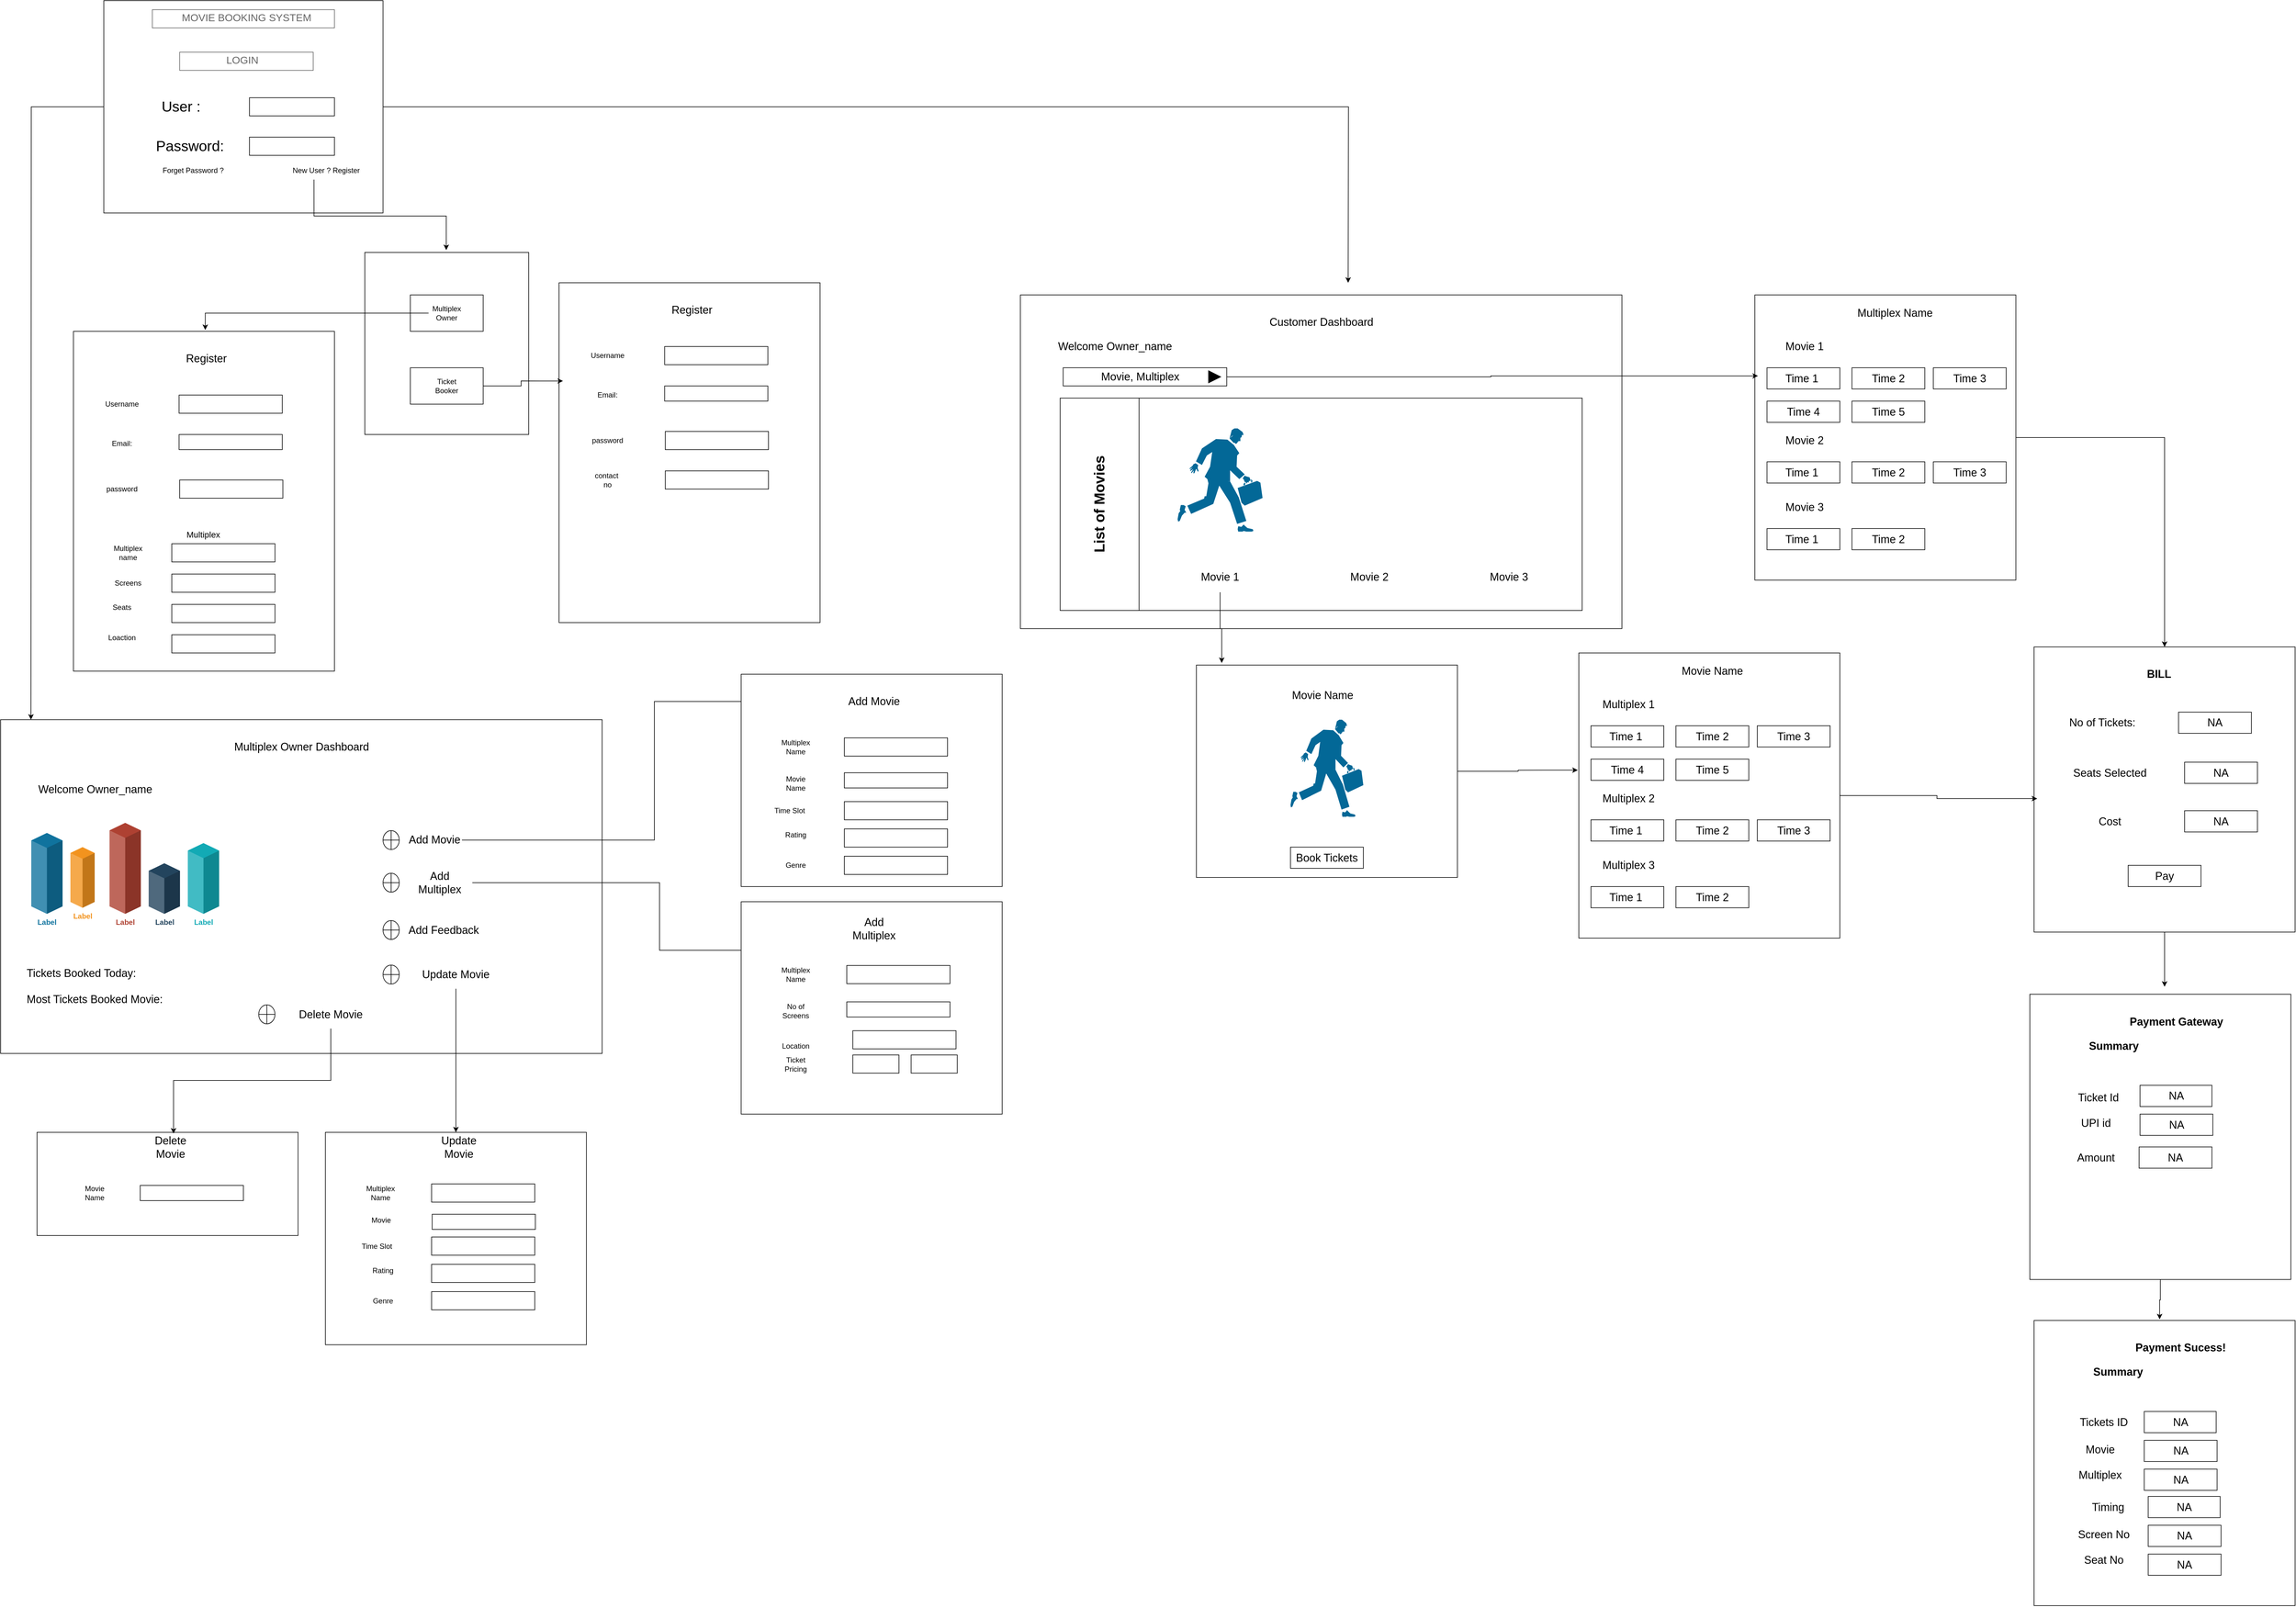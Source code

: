 <mxfile version="24.7.14">
  <diagram name="Page-1" id="WQrymJdr3ygTcZnvvrK-">
    <mxGraphModel dx="1672" dy="816" grid="1" gridSize="10" guides="1" tooltips="1" connect="1" arrows="1" fold="1" page="0" pageScale="1" pageWidth="850" pageHeight="1100" math="0" shadow="0">
      <root>
        <mxCell id="0" />
        <mxCell id="1" parent="0" />
        <mxCell id="jjUiaab4X-Qg8_s2dTCN-4" style="edgeStyle=orthogonalEdgeStyle;rounded=0;orthogonalLoop=1;jettySize=auto;html=1;" parent="1" source="TUhkHiEP8NOq4ZhZ3hfY-7" edge="1">
          <mxGeometry relative="1" as="geometry">
            <mxPoint x="-70" y="1210" as="targetPoint" />
          </mxGeometry>
        </mxCell>
        <mxCell id="jjUiaab4X-Qg8_s2dTCN-5" style="edgeStyle=orthogonalEdgeStyle;rounded=0;orthogonalLoop=1;jettySize=auto;html=1;" parent="1" source="TUhkHiEP8NOq4ZhZ3hfY-7" edge="1">
          <mxGeometry relative="1" as="geometry">
            <mxPoint x="2100" y="490" as="targetPoint" />
          </mxGeometry>
        </mxCell>
        <mxCell id="TUhkHiEP8NOq4ZhZ3hfY-7" value="&lt;font style=&quot;font-size: 24px;&quot;&gt;&amp;nbsp; &amp;nbsp; &amp;nbsp; &amp;nbsp; &amp;nbsp; &amp;nbsp; &amp;nbsp; User :&amp;nbsp;&lt;/font&gt;" style="rounded=0;whiteSpace=wrap;html=1;align=left;" parent="1" vertex="1">
          <mxGeometry x="50" y="25" width="460" height="350" as="geometry" />
        </mxCell>
        <mxCell id="-5BwdbjYQAo27r-Ugojy-1" value="&amp;nbsp; &amp;nbsp; &amp;nbsp; &amp;nbsp; &amp;nbsp;MOVIE BOOKING SYSTEM" style="strokeWidth=1;shadow=0;dashed=0;align=center;html=1;shape=mxgraph.mockup.text.textBox;fontColor=#666666;align=left;fontSize=17;spacingLeft=4;spacingTop=-3;whiteSpace=wrap;strokeColor=#666666;mainText=" parent="1" vertex="1">
          <mxGeometry x="130" y="40" width="300" height="30" as="geometry" />
        </mxCell>
        <mxCell id="-5BwdbjYQAo27r-Ugojy-2" value="&amp;nbsp; &amp;nbsp; &amp;nbsp; &amp;nbsp; &amp;nbsp; &amp;nbsp; &amp;nbsp; &amp;nbsp;LOGIN" style="strokeWidth=1;shadow=0;dashed=0;align=center;html=1;shape=mxgraph.mockup.text.textBox;fontColor=#666666;align=left;fontSize=17;spacingLeft=4;spacingTop=-3;whiteSpace=wrap;strokeColor=#666666;mainText=" parent="1" vertex="1">
          <mxGeometry x="175" y="110" width="220" height="30" as="geometry" />
        </mxCell>
        <mxCell id="CASm4LbB6wG_RDwQblRx-1" value="" style="verticalLabelPosition=bottom;verticalAlign=top;html=1;shape=mxgraph.basic.rect;fillColor2=none;strokeWidth=1;size=20;indent=5;" parent="1" vertex="1">
          <mxGeometry x="290" y="185" width="140" height="30" as="geometry" />
        </mxCell>
        <mxCell id="CASm4LbB6wG_RDwQblRx-2" value="&lt;font style=&quot;font-size: 24px;&quot;&gt;Password:&lt;/font&gt;" style="text;strokeColor=none;align=center;fillColor=none;html=1;verticalAlign=middle;whiteSpace=wrap;rounded=0;" parent="1" vertex="1">
          <mxGeometry x="162" y="250" width="60" height="30" as="geometry" />
        </mxCell>
        <mxCell id="CASm4LbB6wG_RDwQblRx-3" value="" style="verticalLabelPosition=bottom;verticalAlign=top;html=1;shape=mxgraph.basic.rect;fillColor2=none;strokeWidth=1;size=20;indent=5;" parent="1" vertex="1">
          <mxGeometry x="290" y="250" width="140" height="30" as="geometry" />
        </mxCell>
        <mxCell id="CASm4LbB6wG_RDwQblRx-4" value="Forget Password ?&amp;nbsp; &amp;nbsp; &amp;nbsp; &amp;nbsp; &amp;nbsp; &amp;nbsp; &amp;nbsp; &amp;nbsp; &amp;nbsp; &amp;nbsp; &amp;nbsp; &amp;nbsp; &amp;nbsp; &amp;nbsp; &amp;nbsp; &amp;nbsp; &amp;nbsp; New User ? Register" style="text;strokeColor=none;align=left;fillColor=none;html=1;verticalAlign=middle;whiteSpace=wrap;rounded=0;" parent="1" vertex="1">
          <mxGeometry x="145" y="290" width="335" height="30" as="geometry" />
        </mxCell>
        <mxCell id="CASm4LbB6wG_RDwQblRx-5" value="" style="verticalLabelPosition=bottom;verticalAlign=top;html=1;shape=mxgraph.basic.rect;fillColor2=none;strokeWidth=1;size=20;indent=5;" parent="1" vertex="1">
          <mxGeometry x="480" y="440" width="270" height="300" as="geometry" />
        </mxCell>
        <mxCell id="CASm4LbB6wG_RDwQblRx-6" value="" style="verticalLabelPosition=bottom;verticalAlign=top;html=1;shape=mxgraph.basic.rect;fillColor2=none;strokeWidth=1;size=20;indent=5;" parent="1" vertex="1">
          <mxGeometry x="555" y="510" width="120" height="60" as="geometry" />
        </mxCell>
        <mxCell id="CASm4LbB6wG_RDwQblRx-7" value="" style="verticalLabelPosition=bottom;verticalAlign=top;html=1;shape=mxgraph.basic.rect;fillColor2=none;strokeWidth=1;size=20;indent=5;" parent="1" vertex="1">
          <mxGeometry x="555" y="630" width="120" height="60" as="geometry" />
        </mxCell>
        <mxCell id="CASm4LbB6wG_RDwQblRx-8" value="Multiplex Owner" style="text;strokeColor=none;align=center;fillColor=none;html=1;verticalAlign=middle;whiteSpace=wrap;rounded=0;" parent="1" vertex="1">
          <mxGeometry x="585" y="525" width="60" height="30" as="geometry" />
        </mxCell>
        <mxCell id="CASm4LbB6wG_RDwQblRx-9" value="Ticket Booker" style="text;strokeColor=none;align=center;fillColor=none;html=1;verticalAlign=middle;whiteSpace=wrap;rounded=0;" parent="1" vertex="1">
          <mxGeometry x="585" y="645" width="60" height="30" as="geometry" />
        </mxCell>
        <mxCell id="CASm4LbB6wG_RDwQblRx-11" value="&lt;span style=&quot;color: rgba(0, 0, 0, 0); font-family: monospace; font-size: 0px; text-align: start;&quot;&gt;%3CmxGraphModel%3E%3Croot%3E%3CmxCell%20id%3D%220%22%2F%3E%3CmxCell%20id%3D%221%22%20parent%3D%220%22%2F%3E%3CmxCell%20id%3D%222%22%20value%3D%22%22%20style%3D%22verticalLabelPosition%3Dbottom%3BverticalAlign%3Dtop%3Bhtml%3D1%3Bshape%3Dmxgraph.basic.rect%3BfillColor2%3Dnone%3BstrokeWidth%3D1%3Bsize%3D20%3Bindent%3D5%3B%22%20vertex%3D%221%22%20parent%3D%221%22%3E%3CmxGeometry%20x%3D%22174%22%20y%3D%22675%22%20width%3D%22170%22%20height%3D%2230%22%20as%3D%22geometry%22%2F%3E%3C%2FmxCell%3E%3C%2Froot%3E%3C%2FmxGraphModel%3E&lt;/span&gt;" style="verticalLabelPosition=bottom;verticalAlign=top;html=1;shape=mxgraph.basic.rect;fillColor2=none;strokeWidth=1;size=0;indent=5;" parent="1" vertex="1">
          <mxGeometry y="570" width="430" height="560" as="geometry" />
        </mxCell>
        <mxCell id="CASm4LbB6wG_RDwQblRx-12" value="&lt;font style=&quot;font-size: 18px;&quot;&gt;Register&lt;/font&gt;" style="text;strokeColor=none;align=center;fillColor=none;html=1;verticalAlign=middle;whiteSpace=wrap;rounded=0;" parent="1" vertex="1">
          <mxGeometry x="174" y="600" width="90" height="30" as="geometry" />
        </mxCell>
        <mxCell id="CASm4LbB6wG_RDwQblRx-13" value="Username" style="text;strokeColor=none;align=center;fillColor=none;html=1;verticalAlign=middle;whiteSpace=wrap;rounded=0;" parent="1" vertex="1">
          <mxGeometry x="50" y="675" width="60" height="30" as="geometry" />
        </mxCell>
        <mxCell id="CASm4LbB6wG_RDwQblRx-15" value="Email:" style="text;strokeColor=none;align=center;fillColor=none;html=1;verticalAlign=middle;whiteSpace=wrap;rounded=0;" parent="1" vertex="1">
          <mxGeometry x="50" y="740" width="60" height="30" as="geometry" />
        </mxCell>
        <mxCell id="CASm4LbB6wG_RDwQblRx-16" value="password" style="text;strokeColor=none;align=center;fillColor=none;html=1;verticalAlign=middle;whiteSpace=wrap;rounded=0;" parent="1" vertex="1">
          <mxGeometry x="50" y="815" width="60" height="30" as="geometry" />
        </mxCell>
        <mxCell id="CASm4LbB6wG_RDwQblRx-17" value="&lt;font style=&quot;font-size: 14px;&quot;&gt;Multiplex&lt;/font&gt;" style="text;strokeColor=none;align=center;fillColor=none;html=1;verticalAlign=middle;whiteSpace=wrap;rounded=0;" parent="1" vertex="1">
          <mxGeometry x="184" y="890" width="60" height="30" as="geometry" />
        </mxCell>
        <mxCell id="CASm4LbB6wG_RDwQblRx-18" value="Multiplex name" style="text;strokeColor=none;align=center;fillColor=none;html=1;verticalAlign=middle;whiteSpace=wrap;rounded=0;" parent="1" vertex="1">
          <mxGeometry x="50" y="920" width="80" height="30" as="geometry" />
        </mxCell>
        <mxCell id="CASm4LbB6wG_RDwQblRx-19" value="Screens" style="text;strokeColor=none;align=center;fillColor=none;html=1;verticalAlign=middle;whiteSpace=wrap;rounded=0;" parent="1" vertex="1">
          <mxGeometry x="50" y="970" width="80" height="30" as="geometry" />
        </mxCell>
        <mxCell id="CASm4LbB6wG_RDwQblRx-20" value="Seats" style="text;strokeColor=none;align=center;fillColor=none;html=1;verticalAlign=middle;whiteSpace=wrap;rounded=0;" parent="1" vertex="1">
          <mxGeometry x="40" y="1010" width="80" height="30" as="geometry" />
        </mxCell>
        <mxCell id="CASm4LbB6wG_RDwQblRx-22" value="Loaction" style="text;strokeColor=none;align=center;fillColor=none;html=1;verticalAlign=middle;whiteSpace=wrap;rounded=0;" parent="1" vertex="1">
          <mxGeometry x="40" y="1060" width="80" height="30" as="geometry" />
        </mxCell>
        <mxCell id="CASm4LbB6wG_RDwQblRx-24" value="" style="verticalLabelPosition=bottom;verticalAlign=top;html=1;shape=mxgraph.basic.rect;fillColor2=none;strokeWidth=1;size=20;indent=5;" parent="1" vertex="1">
          <mxGeometry x="174" y="675" width="170" height="30" as="geometry" />
        </mxCell>
        <mxCell id="CASm4LbB6wG_RDwQblRx-25" value="" style="verticalLabelPosition=bottom;verticalAlign=top;html=1;shape=mxgraph.basic.rect;fillColor2=none;strokeWidth=1;size=20;indent=5;" parent="1" vertex="1">
          <mxGeometry x="174" y="740" width="170" height="25" as="geometry" />
        </mxCell>
        <mxCell id="CASm4LbB6wG_RDwQblRx-26" value="" style="verticalLabelPosition=bottom;verticalAlign=top;html=1;shape=mxgraph.basic.rect;fillColor2=none;strokeWidth=1;size=20;indent=5;" parent="1" vertex="1">
          <mxGeometry x="175" y="815" width="170" height="30" as="geometry" />
        </mxCell>
        <mxCell id="CASm4LbB6wG_RDwQblRx-28" value="" style="verticalLabelPosition=bottom;verticalAlign=top;html=1;shape=mxgraph.basic.rect;fillColor2=none;strokeWidth=1;size=20;indent=5;" parent="1" vertex="1">
          <mxGeometry x="162" y="920" width="170" height="30" as="geometry" />
        </mxCell>
        <mxCell id="CASm4LbB6wG_RDwQblRx-29" value="" style="verticalLabelPosition=bottom;verticalAlign=top;html=1;shape=mxgraph.basic.rect;fillColor2=none;strokeWidth=1;size=20;indent=5;" parent="1" vertex="1">
          <mxGeometry x="162" y="970" width="170" height="30" as="geometry" />
        </mxCell>
        <mxCell id="CASm4LbB6wG_RDwQblRx-30" value="" style="verticalLabelPosition=bottom;verticalAlign=top;html=1;shape=mxgraph.basic.rect;fillColor2=none;strokeWidth=1;size=20;indent=5;" parent="1" vertex="1">
          <mxGeometry x="162" y="1020" width="170" height="30" as="geometry" />
        </mxCell>
        <mxCell id="CASm4LbB6wG_RDwQblRx-31" value="" style="verticalLabelPosition=bottom;verticalAlign=top;html=1;shape=mxgraph.basic.rect;fillColor2=none;strokeWidth=1;size=20;indent=5;" parent="1" vertex="1">
          <mxGeometry x="162" y="1070" width="170" height="30" as="geometry" />
        </mxCell>
        <mxCell id="CASm4LbB6wG_RDwQblRx-33" value="&lt;span style=&quot;color: rgba(0, 0, 0, 0); font-family: monospace; font-size: 0px; text-align: start;&quot;&gt;%3CmxGraphModel%3E%3Croot%3E%3CmxCell%20id%3D%220%22%2F%3E%3CmxCell%20id%3D%221%22%20parent%3D%220%22%2F%3E%3CmxCell%20id%3D%222%22%20value%3D%22%22%20style%3D%22verticalLabelPosition%3Dbottom%3BverticalAlign%3Dtop%3Bhtml%3D1%3Bshape%3Dmxgraph.basic.rect%3BfillColor2%3Dnone%3BstrokeWidth%3D1%3Bsize%3D20%3Bindent%3D5%3B%22%20vertex%3D%221%22%20parent%3D%221%22%3E%3CmxGeometry%20x%3D%22174%22%20y%3D%22675%22%20width%3D%22170%22%20height%3D%2230%22%20as%3D%22geometry%22%2F%3E%3C%2FmxCell%3E%3C%2Froot%3E%3C%2FmxGraphModel%3E&lt;/span&gt;" style="verticalLabelPosition=bottom;verticalAlign=top;html=1;shape=mxgraph.basic.rect;fillColor2=none;strokeWidth=1;size=0;indent=5;" parent="1" vertex="1">
          <mxGeometry x="800" y="490" width="430" height="560" as="geometry" />
        </mxCell>
        <mxCell id="CASm4LbB6wG_RDwQblRx-34" value="&lt;font style=&quot;font-size: 18px;&quot;&gt;Register&lt;/font&gt;" style="text;strokeColor=none;align=center;fillColor=none;html=1;verticalAlign=middle;whiteSpace=wrap;rounded=0;" parent="1" vertex="1">
          <mxGeometry x="974" y="520" width="90" height="30" as="geometry" />
        </mxCell>
        <mxCell id="CASm4LbB6wG_RDwQblRx-35" value="Username" style="text;strokeColor=none;align=center;fillColor=none;html=1;verticalAlign=middle;whiteSpace=wrap;rounded=0;" parent="1" vertex="1">
          <mxGeometry x="850" y="595" width="60" height="30" as="geometry" />
        </mxCell>
        <mxCell id="CASm4LbB6wG_RDwQblRx-36" value="Email:" style="text;strokeColor=none;align=center;fillColor=none;html=1;verticalAlign=middle;whiteSpace=wrap;rounded=0;" parent="1" vertex="1">
          <mxGeometry x="850" y="660" width="60" height="30" as="geometry" />
        </mxCell>
        <mxCell id="CASm4LbB6wG_RDwQblRx-37" value="password" style="text;strokeColor=none;align=center;fillColor=none;html=1;verticalAlign=middle;whiteSpace=wrap;rounded=0;" parent="1" vertex="1">
          <mxGeometry x="850" y="735" width="60" height="30" as="geometry" />
        </mxCell>
        <mxCell id="CASm4LbB6wG_RDwQblRx-44" value="" style="verticalLabelPosition=bottom;verticalAlign=top;html=1;shape=mxgraph.basic.rect;fillColor2=none;strokeWidth=1;size=20;indent=5;" parent="1" vertex="1">
          <mxGeometry x="974" y="595" width="170" height="30" as="geometry" />
        </mxCell>
        <mxCell id="CASm4LbB6wG_RDwQblRx-45" value="" style="verticalLabelPosition=bottom;verticalAlign=top;html=1;shape=mxgraph.basic.rect;fillColor2=none;strokeWidth=1;size=20;indent=5;" parent="1" vertex="1">
          <mxGeometry x="974" y="660" width="170" height="25" as="geometry" />
        </mxCell>
        <mxCell id="CASm4LbB6wG_RDwQblRx-46" value="" style="verticalLabelPosition=bottom;verticalAlign=top;html=1;shape=mxgraph.basic.rect;fillColor2=none;strokeWidth=1;size=20;indent=5;" parent="1" vertex="1">
          <mxGeometry x="975" y="735" width="170" height="30" as="geometry" />
        </mxCell>
        <mxCell id="CASm4LbB6wG_RDwQblRx-51" value="contact&amp;nbsp; no" style="text;strokeColor=none;align=center;fillColor=none;html=1;verticalAlign=middle;whiteSpace=wrap;rounded=0;" parent="1" vertex="1">
          <mxGeometry x="850" y="800" width="60" height="30" as="geometry" />
        </mxCell>
        <mxCell id="CASm4LbB6wG_RDwQblRx-52" value="" style="verticalLabelPosition=bottom;verticalAlign=top;html=1;shape=mxgraph.basic.rect;fillColor2=none;strokeWidth=1;size=20;indent=5;" parent="1" vertex="1">
          <mxGeometry x="975" y="800" width="170" height="30" as="geometry" />
        </mxCell>
        <mxCell id="CASm4LbB6wG_RDwQblRx-53" value="" style="verticalLabelPosition=bottom;verticalAlign=top;html=1;shape=mxgraph.basic.rect;fillColor2=none;strokeWidth=1;size=20;indent=5;movable=0;resizable=0;rotatable=0;deletable=0;editable=0;locked=1;connectable=0;" parent="1" vertex="1">
          <mxGeometry x="-120" y="1210" width="991" height="550" as="geometry" />
        </mxCell>
        <mxCell id="CASm4LbB6wG_RDwQblRx-54" value="&lt;span style=&quot;font-size: 18px;&quot;&gt;Multiplex Owner Dashboard&lt;/span&gt;" style="text;strokeColor=none;align=center;fillColor=none;html=1;verticalAlign=middle;whiteSpace=wrap;rounded=0;" parent="1" vertex="1">
          <mxGeometry x="260.5" y="1240" width="230" height="30" as="geometry" />
        </mxCell>
        <mxCell id="CASm4LbB6wG_RDwQblRx-55" value="&lt;span style=&quot;font-size: 18px;&quot;&gt;Welcome Owner_name&lt;/span&gt;" style="text;strokeColor=none;align=center;fillColor=none;html=1;verticalAlign=middle;whiteSpace=wrap;rounded=0;" parent="1" vertex="1">
          <mxGeometry x="-79.5" y="1310" width="230" height="30" as="geometry" />
        </mxCell>
        <mxCell id="CASm4LbB6wG_RDwQblRx-62" value="Label" style="verticalLabelPosition=bottom;verticalAlign=top;html=1;shape=mxgraph.infographic.shadedCube;isoAngle=15;fillColor=#F2931E;strokeColor=none;fontStyle=1;fontColor=#F2931E;fontSize=12;shadow=0;" parent="1" vertex="1">
          <mxGeometry x="-5" y="1420" width="40" height="100" as="geometry" />
        </mxCell>
        <mxCell id="CASm4LbB6wG_RDwQblRx-66" value="&lt;span style=&quot;font-size: 18px;&quot;&gt;Tickets Booked Today:&lt;/span&gt;&lt;div&gt;&lt;span style=&quot;font-size: 18px;&quot;&gt;&lt;br&gt;&lt;/span&gt;&lt;div&gt;&lt;span style=&quot;font-size: 18px;&quot;&gt;Most Tickets Booked Movie:&lt;/span&gt;&lt;/div&gt;&lt;/div&gt;" style="text;strokeColor=none;align=left;fillColor=none;html=1;verticalAlign=middle;whiteSpace=wrap;rounded=0;" parent="1" vertex="1">
          <mxGeometry x="-79.5" y="1620" width="290" height="60" as="geometry" />
        </mxCell>
        <mxCell id="CASm4LbB6wG_RDwQblRx-109" style="edgeStyle=orthogonalEdgeStyle;rounded=0;orthogonalLoop=1;jettySize=auto;html=1;entryX=0;entryY=0.5;entryDx=0;entryDy=0;" parent="1" source="CASm4LbB6wG_RDwQblRx-70" target="CASm4LbB6wG_RDwQblRx-78" edge="1">
          <mxGeometry relative="1" as="geometry" />
        </mxCell>
        <mxCell id="CASm4LbB6wG_RDwQblRx-110" style="edgeStyle=orthogonalEdgeStyle;rounded=0;orthogonalLoop=1;jettySize=auto;html=1;entryX=0.5;entryY=1;entryDx=0;entryDy=0;" parent="1" source="CASm4LbB6wG_RDwQblRx-74" target="CASm4LbB6wG_RDwQblRx-98" edge="1">
          <mxGeometry relative="1" as="geometry" />
        </mxCell>
        <mxCell id="CASm4LbB6wG_RDwQblRx-77" value="&lt;span style=&quot;color: rgba(0, 0, 0, 0); font-family: monospace; font-size: 0px; text-align: start;&quot;&gt;%3CmxGraphModel%3E%3Croot%3E%3CmxCell%20id%3D%220%22%2F%3E%3CmxCell%20id%3D%221%22%20parent%3D%220%22%2F%3E%3CmxCell%20id%3D%222%22%20value%3D%22%22%20style%3D%22verticalLabelPosition%3Dbottom%3BverticalAlign%3Dtop%3Bhtml%3D1%3Bshape%3Dmxgraph.basic.rect%3BfillColor2%3Dnone%3BstrokeWidth%3D1%3Bsize%3D20%3Bindent%3D5%3B%22%20vertex%3D%221%22%20parent%3D%221%22%3E%3CmxGeometry%20x%3D%22174%22%20y%3D%22675%22%20width%3D%22170%22%20height%3D%2230%22%20as%3D%22geometry%22%2F%3E%3C%2FmxCell%3E%3C%2Froot%3E%3C%2FmxGraphModel%3E&lt;/span&gt;" style="verticalLabelPosition=bottom;verticalAlign=top;html=1;shape=mxgraph.basic.rect;fillColor2=none;strokeWidth=1;size=0;indent=5;" parent="1" vertex="1">
          <mxGeometry x="1100" y="1135" width="430" height="350" as="geometry" />
        </mxCell>
        <mxCell id="CASm4LbB6wG_RDwQblRx-78" value="&lt;font style=&quot;font-size: 18px;&quot;&gt;Add Movie&lt;/font&gt;" style="text;strokeColor=none;align=center;fillColor=none;html=1;verticalAlign=middle;whiteSpace=wrap;rounded=0;" parent="1" vertex="1">
          <mxGeometry x="1274" y="1165" width="90" height="30" as="geometry" />
        </mxCell>
        <mxCell id="CASm4LbB6wG_RDwQblRx-79" value="Multiplex Name" style="text;strokeColor=none;align=center;fillColor=none;html=1;verticalAlign=middle;whiteSpace=wrap;rounded=0;" parent="1" vertex="1">
          <mxGeometry x="1150" y="1240" width="80" height="30" as="geometry" />
        </mxCell>
        <mxCell id="CASm4LbB6wG_RDwQblRx-80" value="Movie Name" style="text;strokeColor=none;align=center;fillColor=none;html=1;verticalAlign=middle;whiteSpace=wrap;rounded=0;" parent="1" vertex="1">
          <mxGeometry x="1160" y="1300" width="60" height="30" as="geometry" />
        </mxCell>
        <mxCell id="CASm4LbB6wG_RDwQblRx-81" value="Time Slot" style="text;strokeColor=none;align=center;fillColor=none;html=1;verticalAlign=middle;whiteSpace=wrap;rounded=0;" parent="1" vertex="1">
          <mxGeometry x="1150" y="1345" width="60" height="30" as="geometry" />
        </mxCell>
        <mxCell id="CASm4LbB6wG_RDwQblRx-82" value="" style="verticalLabelPosition=bottom;verticalAlign=top;html=1;shape=mxgraph.basic.rect;fillColor2=none;strokeWidth=1;size=20;indent=5;" parent="1" vertex="1">
          <mxGeometry x="1270" y="1240" width="170" height="30" as="geometry" />
        </mxCell>
        <mxCell id="CASm4LbB6wG_RDwQblRx-83" value="" style="verticalLabelPosition=bottom;verticalAlign=top;html=1;shape=mxgraph.basic.rect;fillColor2=none;strokeWidth=1;size=20;indent=5;" parent="1" vertex="1">
          <mxGeometry x="1270" y="1297.5" width="170" height="25" as="geometry" />
        </mxCell>
        <mxCell id="CASm4LbB6wG_RDwQblRx-84" value="" style="verticalLabelPosition=bottom;verticalAlign=top;html=1;shape=mxgraph.basic.rect;fillColor2=none;strokeWidth=1;size=20;indent=5;" parent="1" vertex="1">
          <mxGeometry x="1270" y="1345" width="170" height="30" as="geometry" />
        </mxCell>
        <mxCell id="CASm4LbB6wG_RDwQblRx-97" value="&lt;span style=&quot;color: rgba(0, 0, 0, 0); font-family: monospace; font-size: 0px; text-align: start;&quot;&gt;%3CmxGraphModel%3E%3Croot%3E%3CmxCell%20id%3D%220%22%2F%3E%3CmxCell%20id%3D%221%22%20parent%3D%220%22%2F%3E%3CmxCell%20id%3D%222%22%20value%3D%22%22%20style%3D%22verticalLabelPosition%3Dbottom%3BverticalAlign%3Dtop%3Bhtml%3D1%3Bshape%3Dmxgraph.basic.rect%3BfillColor2%3Dnone%3BstrokeWidth%3D1%3Bsize%3D20%3Bindent%3D5%3B%22%20vertex%3D%221%22%20parent%3D%221%22%3E%3CmxGeometry%20x%3D%22174%22%20y%3D%22675%22%20width%3D%22170%22%20height%3D%2230%22%20as%3D%22geometry%22%2F%3E%3C%2FmxCell%3E%3C%2Froot%3E%3C%2FmxGraphModel%3E&lt;/span&gt;" style="verticalLabelPosition=bottom;verticalAlign=top;html=1;shape=mxgraph.basic.rect;fillColor2=none;strokeWidth=1;size=0;indent=5;movable=0;resizable=0;rotatable=0;deletable=0;editable=0;locked=1;connectable=0;" parent="1" vertex="1">
          <mxGeometry x="1100" y="1510" width="430" height="350" as="geometry" />
        </mxCell>
        <mxCell id="CASm4LbB6wG_RDwQblRx-98" value="&lt;font style=&quot;font-size: 18px;&quot;&gt;Add Multiplex&lt;/font&gt;" style="text;strokeColor=none;align=center;fillColor=none;html=1;verticalAlign=middle;whiteSpace=wrap;rounded=0;" parent="1" vertex="1">
          <mxGeometry x="1274" y="1540" width="90" height="30" as="geometry" />
        </mxCell>
        <mxCell id="CASm4LbB6wG_RDwQblRx-99" value="Multiplex Name" style="text;strokeColor=none;align=center;fillColor=none;html=1;verticalAlign=middle;whiteSpace=wrap;rounded=0;" parent="1" vertex="1">
          <mxGeometry x="1150" y="1615" width="80" height="30" as="geometry" />
        </mxCell>
        <mxCell id="CASm4LbB6wG_RDwQblRx-100" value="No of Screens" style="text;strokeColor=none;align=center;fillColor=none;html=1;verticalAlign=middle;whiteSpace=wrap;rounded=0;" parent="1" vertex="1">
          <mxGeometry x="1160" y="1675" width="60" height="30" as="geometry" />
        </mxCell>
        <mxCell id="CASm4LbB6wG_RDwQblRx-102" value="" style="verticalLabelPosition=bottom;verticalAlign=top;html=1;shape=mxgraph.basic.rect;fillColor2=none;strokeWidth=1;size=20;indent=5;" parent="1" vertex="1">
          <mxGeometry x="1274" y="1615" width="170" height="30" as="geometry" />
        </mxCell>
        <mxCell id="CASm4LbB6wG_RDwQblRx-103" value="" style="verticalLabelPosition=bottom;verticalAlign=top;html=1;shape=mxgraph.basic.rect;fillColor2=none;strokeWidth=1;size=20;indent=5;" parent="1" vertex="1">
          <mxGeometry x="1274" y="1675" width="170" height="25" as="geometry" />
        </mxCell>
        <mxCell id="CASm4LbB6wG_RDwQblRx-106" value="Location" style="text;strokeColor=none;align=center;fillColor=none;html=1;verticalAlign=middle;whiteSpace=wrap;rounded=0;" parent="1" vertex="1">
          <mxGeometry x="1160" y="1732.5" width="60" height="30" as="geometry" />
        </mxCell>
        <mxCell id="CASm4LbB6wG_RDwQblRx-107" value="" style="verticalLabelPosition=bottom;verticalAlign=top;html=1;shape=mxgraph.basic.rect;fillColor2=none;strokeWidth=1;size=20;indent=5;" parent="1" vertex="1">
          <mxGeometry x="1284" y="1722.5" width="170" height="30" as="geometry" />
        </mxCell>
        <mxCell id="CASm4LbB6wG_RDwQblRx-111" style="edgeStyle=orthogonalEdgeStyle;rounded=0;orthogonalLoop=1;jettySize=auto;html=1;entryX=0.505;entryY=-0.004;entryDx=0;entryDy=0;entryPerimeter=0;" parent="1" source="CASm4LbB6wG_RDwQblRx-8" target="CASm4LbB6wG_RDwQblRx-11" edge="1">
          <mxGeometry relative="1" as="geometry" />
        </mxCell>
        <mxCell id="CASm4LbB6wG_RDwQblRx-113" style="edgeStyle=orthogonalEdgeStyle;rounded=0;orthogonalLoop=1;jettySize=auto;html=1;entryX=0.015;entryY=0.289;entryDx=0;entryDy=0;entryPerimeter=0;" parent="1" source="CASm4LbB6wG_RDwQblRx-7" target="CASm4LbB6wG_RDwQblRx-33" edge="1">
          <mxGeometry relative="1" as="geometry" />
        </mxCell>
        <mxCell id="CASm4LbB6wG_RDwQblRx-114" value="" style="verticalLabelPosition=bottom;verticalAlign=top;html=1;shape=mxgraph.basic.rect;fillColor2=none;strokeWidth=1;size=20;indent=5;movable=1;resizable=1;rotatable=1;deletable=1;editable=1;locked=0;connectable=1;" parent="1" vertex="1">
          <mxGeometry x="1560" y="510" width="991" height="550" as="geometry" />
        </mxCell>
        <mxCell id="CASm4LbB6wG_RDwQblRx-115" value="&lt;span style=&quot;font-size: 18px;&quot;&gt;Customer Dashboard&lt;/span&gt;" style="text;strokeColor=none;align=center;fillColor=none;html=1;verticalAlign=middle;whiteSpace=wrap;rounded=0;movable=1;resizable=1;rotatable=1;deletable=1;editable=1;locked=0;connectable=1;" parent="1" vertex="1">
          <mxGeometry x="1940.5" y="540" width="230" height="30" as="geometry" />
        </mxCell>
        <mxCell id="CASm4LbB6wG_RDwQblRx-116" value="&lt;span style=&quot;font-size: 18px;&quot;&gt;Welcome Owner_name&lt;/span&gt;" style="text;strokeColor=none;align=center;fillColor=none;html=1;verticalAlign=middle;whiteSpace=wrap;rounded=0;movable=1;resizable=1;rotatable=1;deletable=1;editable=1;locked=0;connectable=1;" parent="1" vertex="1">
          <mxGeometry x="1600.5" y="580" width="230" height="30" as="geometry" />
        </mxCell>
        <mxCell id="CASm4LbB6wG_RDwQblRx-135" value="&lt;font style=&quot;font-size: 18px;&quot;&gt;&amp;nbsp; &amp;nbsp; &amp;nbsp; &amp;nbsp; &amp;nbsp; &amp;nbsp; Movie, Multiplex&lt;/font&gt;" style="rounded=0;whiteSpace=wrap;html=1;align=left;movable=1;resizable=1;rotatable=1;deletable=1;editable=1;locked=0;connectable=1;" parent="1" vertex="1">
          <mxGeometry x="1630.5" y="630" width="269.5" height="30" as="geometry" />
        </mxCell>
        <mxCell id="CASm4LbB6wG_RDwQblRx-136" value="" style="shape=image;html=1;verticalAlign=top;verticalLabelPosition=bottom;labelBackgroundColor=#ffffff;imageAspect=0;aspect=fixed;image=https://cdn2.iconfinder.com/data/icons/search-outline-24-px/24/commerce_and_shopping_loupe_bar_code_barcode_supermarket-128.png;movable=1;resizable=1;rotatable=1;deletable=1;editable=1;locked=0;connectable=1;" parent="1" vertex="1">
          <mxGeometry x="1636" y="630" width="29" height="29" as="geometry" />
        </mxCell>
        <mxCell id="CASm4LbB6wG_RDwQblRx-137" value="" style="triangle;whiteSpace=wrap;html=1;fillColor=#000000;movable=1;resizable=1;rotatable=1;deletable=1;editable=1;locked=0;connectable=1;" parent="1" vertex="1">
          <mxGeometry x="1870" y="635" width="20" height="20" as="geometry" />
        </mxCell>
        <mxCell id="CASm4LbB6wG_RDwQblRx-146" value="&lt;font style=&quot;font-size: 24px;&quot;&gt;List of Movies&lt;/font&gt;" style="swimlane;horizontal=0;whiteSpace=wrap;html=1;startSize=130;movable=1;resizable=1;rotatable=1;deletable=1;editable=1;locked=0;connectable=1;" parent="1" vertex="1">
          <mxGeometry x="1625.5" y="680" width="860" height="350" as="geometry" />
        </mxCell>
        <mxCell id="CASm4LbB6wG_RDwQblRx-154" value="&lt;font style=&quot;font-size: 18px;&quot;&gt;Movie 2&lt;/font&gt;" style="text;strokeColor=none;align=center;fillColor=none;html=1;verticalAlign=middle;whiteSpace=wrap;rounded=0;movable=1;resizable=1;rotatable=1;deletable=1;editable=1;locked=0;connectable=1;" parent="CASm4LbB6wG_RDwQblRx-146" vertex="1">
          <mxGeometry x="454.5" y="270" width="110" height="50" as="geometry" />
        </mxCell>
        <mxCell id="CASm4LbB6wG_RDwQblRx-155" value="&lt;font style=&quot;font-size: 18px;&quot;&gt;Movie 3&lt;/font&gt;" style="text;strokeColor=none;align=center;fillColor=none;html=1;verticalAlign=middle;whiteSpace=wrap;rounded=0;movable=1;resizable=1;rotatable=1;deletable=1;editable=1;locked=0;connectable=1;" parent="CASm4LbB6wG_RDwQblRx-146" vertex="1">
          <mxGeometry x="684.5" y="270" width="110" height="50" as="geometry" />
        </mxCell>
        <mxCell id="CASm4LbB6wG_RDwQblRx-159" value="" style="shape=image;html=1;verticalAlign=top;verticalLabelPosition=bottom;labelBackgroundColor=#ffffff;imageAspect=0;aspect=fixed;image=https://cdn4.iconfinder.com/data/icons/crime-and-security-24/64/6-128.png;movable=1;resizable=1;rotatable=1;deletable=1;editable=1;locked=0;connectable=1;" parent="CASm4LbB6wG_RDwQblRx-146" vertex="1">
          <mxGeometry x="684.5" y="105" width="140" height="140" as="geometry" />
        </mxCell>
        <mxCell id="CASm4LbB6wG_RDwQblRx-153" value="&lt;font style=&quot;font-size: 18px;&quot;&gt;Movie 1&lt;/font&gt;" style="text;strokeColor=none;align=center;fillColor=none;html=1;verticalAlign=middle;whiteSpace=wrap;rounded=0;movable=1;resizable=1;rotatable=1;deletable=1;editable=1;locked=0;connectable=1;" parent="1" vertex="1">
          <mxGeometry x="1834" y="950" width="110" height="50" as="geometry" />
        </mxCell>
        <mxCell id="CASm4LbB6wG_RDwQblRx-156" value="" style="shape=mxgraph.cisco.people.running_man;html=1;pointerEvents=1;dashed=0;fillColor=#036897;strokeColor=#ffffff;strokeWidth=2;verticalLabelPosition=bottom;verticalAlign=top;align=center;outlineConnect=0;movable=1;resizable=1;rotatable=1;deletable=1;editable=1;locked=0;connectable=1;" parent="1" vertex="1">
          <mxGeometry x="1819" y="730" width="140" height="170" as="geometry" />
        </mxCell>
        <mxCell id="CASm4LbB6wG_RDwQblRx-157" value="" style="shape=image;html=1;verticalAlign=top;verticalLabelPosition=bottom;labelBackgroundColor=#ffffff;imageAspect=0;aspect=fixed;image=https://cdn4.iconfinder.com/data/icons/lgbt-illustrations/112/24-_wedding-lesbian-suit-gawn-dance-5-128.png;movable=1;resizable=1;rotatable=1;deletable=1;editable=1;locked=0;connectable=1;" parent="1" vertex="1">
          <mxGeometry x="2002" y="695" width="240" height="240" as="geometry" />
        </mxCell>
        <mxCell id="CASm4LbB6wG_RDwQblRx-160" value="" style="shape=image;html=1;verticalAlign=top;verticalLabelPosition=bottom;labelBackgroundColor=#ffffff;imageAspect=0;aspect=fixed;image=https://cdn4.iconfinder.com/data/icons/crime-and-security-24/64/4-128.png;movable=1;resizable=1;rotatable=1;deletable=1;editable=1;locked=0;connectable=1;" parent="1" vertex="1">
          <mxGeometry x="2330.5" y="710" width="108" height="108" as="geometry" />
        </mxCell>
        <mxCell id="CASm4LbB6wG_RDwQblRx-161" value="" style="group" parent="1" connectable="0" vertex="1">
          <mxGeometry x="510" y="1385" width="160.5" height="195" as="geometry" />
        </mxCell>
        <mxCell id="CASm4LbB6wG_RDwQblRx-69" value="" style="shape=orEllipse;perimeter=ellipsePerimeter;whiteSpace=wrap;html=1;backgroundOutline=1;" parent="CASm4LbB6wG_RDwQblRx-161" vertex="1">
          <mxGeometry y="7.8" width="26.75" height="31.2" as="geometry" />
        </mxCell>
        <mxCell id="CASm4LbB6wG_RDwQblRx-70" value="&lt;font style=&quot;font-size: 18px;&quot;&gt;Add Movie&lt;/font&gt;" style="text;strokeColor=none;align=center;fillColor=none;html=1;verticalAlign=middle;whiteSpace=wrap;rounded=0;" parent="CASm4LbB6wG_RDwQblRx-161" vertex="1">
          <mxGeometry x="40.13" width="89.88" height="46.8" as="geometry" />
        </mxCell>
        <mxCell id="CASm4LbB6wG_RDwQblRx-73" value="" style="shape=orEllipse;perimeter=ellipsePerimeter;whiteSpace=wrap;html=1;backgroundOutline=1;" parent="CASm4LbB6wG_RDwQblRx-161" vertex="1">
          <mxGeometry y="78" width="26.75" height="31.2" as="geometry" />
        </mxCell>
        <mxCell id="CASm4LbB6wG_RDwQblRx-74" value="&lt;font style=&quot;font-size: 18px;&quot;&gt;Add Multiplex&lt;/font&gt;" style="text;strokeColor=none;align=center;fillColor=none;html=1;verticalAlign=middle;whiteSpace=wrap;rounded=0;" parent="CASm4LbB6wG_RDwQblRx-161" vertex="1">
          <mxGeometry x="40.125" y="70.2" width="107" height="46.8" as="geometry" />
        </mxCell>
        <mxCell id="CASm4LbB6wG_RDwQblRx-75" value="" style="shape=orEllipse;perimeter=ellipsePerimeter;whiteSpace=wrap;html=1;backgroundOutline=1;" parent="CASm4LbB6wG_RDwQblRx-161" vertex="1">
          <mxGeometry y="156" width="26.75" height="31.2" as="geometry" />
        </mxCell>
        <mxCell id="CASm4LbB6wG_RDwQblRx-76" value="&lt;font style=&quot;font-size: 18px;&quot;&gt;Add Feedback&lt;/font&gt;" style="text;strokeColor=none;align=center;fillColor=none;html=1;verticalAlign=middle;whiteSpace=wrap;rounded=0;" parent="CASm4LbB6wG_RDwQblRx-161" vertex="1">
          <mxGeometry x="40.125" y="148.2" width="120.375" height="46.8" as="geometry" />
        </mxCell>
        <mxCell id="CASm4LbB6wG_RDwQblRx-162" value="" style="group" parent="1" connectable="0" vertex="1">
          <mxGeometry x="-69.5" y="1380" width="309.5" height="150" as="geometry" />
        </mxCell>
        <mxCell id="CASm4LbB6wG_RDwQblRx-61" value="Label" style="verticalLabelPosition=bottom;verticalAlign=top;html=1;shape=mxgraph.infographic.shadedCube;isoAngle=15;fillColor=#10739E;strokeColor=none;fontStyle=1;fontColor=#10739E;fontSize=12;shadow=0;" parent="CASm4LbB6wG_RDwQblRx-162" vertex="1">
          <mxGeometry y="16.667" width="51.583" height="133.333" as="geometry" />
        </mxCell>
        <mxCell id="CASm4LbB6wG_RDwQblRx-63" value="Label" style="verticalLabelPosition=bottom;verticalAlign=top;html=1;shape=mxgraph.infographic.shadedCube;isoAngle=15;fillColor=#AE4132;strokeColor=none;fontStyle=1;fontColor=#AE4132;fontSize=12;shadow=0;" parent="CASm4LbB6wG_RDwQblRx-162" vertex="1">
          <mxGeometry x="128.958" width="51.583" height="150" as="geometry" />
        </mxCell>
        <mxCell id="CASm4LbB6wG_RDwQblRx-64" value="Label" style="verticalLabelPosition=bottom;verticalAlign=top;html=1;shape=mxgraph.infographic.shadedCube;isoAngle=15;fillColor=#23445D;strokeColor=none;fontStyle=1;fontColor=#23445D;fontSize=12;shadow=0;" parent="CASm4LbB6wG_RDwQblRx-162" vertex="1">
          <mxGeometry x="193.438" y="66.667" width="51.583" height="83.333" as="geometry" />
        </mxCell>
        <mxCell id="CASm4LbB6wG_RDwQblRx-65" value="Label" style="verticalLabelPosition=bottom;verticalAlign=top;html=1;shape=mxgraph.infographic.shadedCube;isoAngle=15;fillColor=#12AAB5;strokeColor=none;fontStyle=1;fontColor=#12AAB5;fontSize=12;shadow=0;" parent="CASm4LbB6wG_RDwQblRx-162" vertex="1">
          <mxGeometry x="257.917" y="33.333" width="51.583" height="116.667" as="geometry" />
        </mxCell>
        <mxCell id="CASm4LbB6wG_RDwQblRx-163" value="&lt;span style=&quot;color: rgba(0, 0, 0, 0); font-family: monospace; font-size: 0px; text-align: start;&quot;&gt;%3CmxGraphModel%3E%3Croot%3E%3CmxCell%20id%3D%220%22%2F%3E%3CmxCell%20id%3D%221%22%20parent%3D%220%22%2F%3E%3CmxCell%20id%3D%222%22%20value%3D%22%22%20style%3D%22verticalLabelPosition%3Dbottom%3BverticalAlign%3Dtop%3Bhtml%3D1%3Bshape%3Dmxgraph.basic.rect%3BfillColor2%3Dnone%3BstrokeWidth%3D1%3Bsize%3D20%3Bindent%3D5%3B%22%20vertex%3D%221%22%20parent%3D%221%22%3E%3CmxGeometry%20x%3D%22174%22%20y%3D%22675%22%20width%3D%22170%22%20height%3D%2230%22%20as%3D%22geometry%22%2F%3E%3C%2FmxCell%3E%3C%2Froot%3E%3C%2FmxGraphModel%3E&lt;/span&gt;" style="verticalLabelPosition=bottom;verticalAlign=top;html=1;shape=mxgraph.basic.rect;fillColor2=none;strokeWidth=1;size=0;indent=5;movable=1;resizable=1;rotatable=1;deletable=1;editable=1;locked=0;connectable=1;" parent="1" vertex="1">
          <mxGeometry x="1850" y="1120" width="430" height="350" as="geometry" />
        </mxCell>
        <mxCell id="CASm4LbB6wG_RDwQblRx-164" value="&lt;font style=&quot;font-size: 18px;&quot;&gt;Movie Name&lt;/font&gt;" style="text;strokeColor=none;align=center;fillColor=none;html=1;verticalAlign=middle;whiteSpace=wrap;rounded=0;" parent="1" vertex="1">
          <mxGeometry x="2000" y="1155" width="116" height="30" as="geometry" />
        </mxCell>
        <mxCell id="CASm4LbB6wG_RDwQblRx-174" value="" style="shape=mxgraph.cisco.people.running_man;html=1;pointerEvents=1;dashed=0;fillColor=#036897;strokeColor=#ffffff;strokeWidth=2;verticalLabelPosition=bottom;verticalAlign=top;align=center;outlineConnect=0;" parent="1" vertex="1">
          <mxGeometry x="2005" y="1210" width="120" height="160" as="geometry" />
        </mxCell>
        <mxCell id="CASm4LbB6wG_RDwQblRx-175" value="&lt;font style=&quot;font-size: 18px;&quot;&gt;Book Tickets&lt;/font&gt;" style="rounded=0;whiteSpace=wrap;html=1;" parent="1" vertex="1">
          <mxGeometry x="2005" y="1420" width="120" height="35" as="geometry" />
        </mxCell>
        <mxCell id="CASm4LbB6wG_RDwQblRx-176" value="&lt;span style=&quot;color: rgba(0, 0, 0, 0); font-family: monospace; font-size: 0px; text-align: start;&quot;&gt;%3CmxGraphModel%3E%3Croot%3E%3CmxCell%20id%3D%220%22%2F%3E%3CmxCell%20id%3D%221%22%20parent%3D%220%22%2F%3E%3CmxCell%20id%3D%222%22%20value%3D%22%22%20style%3D%22verticalLabelPosition%3Dbottom%3BverticalAlign%3Dtop%3Bhtml%3D1%3Bshape%3Dmxgraph.basic.rect%3BfillColor2%3Dnone%3BstrokeWidth%3D1%3Bsize%3D20%3Bindent%3D5%3B%22%20vertex%3D%221%22%20parent%3D%221%22%3E%3CmxGeometry%20x%3D%22174%22%20y%3D%22675%22%20width%3D%22170%22%20height%3D%2230%22%20as%3D%22geometry%22%2F%3E%3C%2FmxCell%3E%3C%2Froot%3E%3C%2FmxGraphModel%3E&lt;/span&gt;" style="verticalLabelPosition=bottom;verticalAlign=top;html=1;shape=mxgraph.basic.rect;fillColor2=none;strokeWidth=1;size=0;indent=5;" parent="1" vertex="1">
          <mxGeometry x="415.07" y="1890" width="430" height="350" as="geometry" />
        </mxCell>
        <mxCell id="CASm4LbB6wG_RDwQblRx-177" value="&lt;font style=&quot;font-size: 18px;&quot;&gt;Update Movie&lt;/font&gt;" style="text;strokeColor=none;align=center;fillColor=none;html=1;verticalAlign=middle;whiteSpace=wrap;rounded=0;" parent="1" vertex="1">
          <mxGeometry x="590" y="1900" width="90" height="30" as="geometry" />
        </mxCell>
        <mxCell id="CASm4LbB6wG_RDwQblRx-178" value="Multiplex Name" style="text;strokeColor=none;align=center;fillColor=none;html=1;verticalAlign=middle;whiteSpace=wrap;rounded=0;" parent="1" vertex="1">
          <mxGeometry x="466" y="1975" width="80" height="30" as="geometry" />
        </mxCell>
        <mxCell id="CASm4LbB6wG_RDwQblRx-181" value="" style="verticalLabelPosition=bottom;verticalAlign=top;html=1;shape=mxgraph.basic.rect;fillColor2=none;strokeWidth=1;size=20;indent=5;" parent="1" vertex="1">
          <mxGeometry x="590" y="1975" width="170" height="30" as="geometry" />
        </mxCell>
        <mxCell id="CASm4LbB6wG_RDwQblRx-186" value="&lt;span style=&quot;color: rgba(0, 0, 0, 0); font-family: monospace; font-size: 0px; text-align: start;&quot;&gt;%3CmxGraphModel%3E%3Croot%3E%3CmxCell%20id%3D%220%22%2F%3E%3CmxCell%20id%3D%221%22%20parent%3D%220%22%2F%3E%3CmxCell%20id%3D%222%22%20value%3D%22%22%20style%3D%22verticalLabelPosition%3Dbottom%3BverticalAlign%3Dtop%3Bhtml%3D1%3Bshape%3Dmxgraph.basic.rect%3BfillColor2%3Dnone%3BstrokeWidth%3D1%3Bsize%3D20%3Bindent%3D5%3B%22%20vertex%3D%221%22%20parent%3D%221%22%3E%3CmxGeometry%20x%3D%22174%22%20y%3D%22675%22%20width%3D%22170%22%20height%3D%2230%22%20as%3D%22geometry%22%2F%3E%3C%2FmxCell%3E%3C%2Froot%3E%3C%2FmxGraphModel%3E&lt;/span&gt;" style="verticalLabelPosition=bottom;verticalAlign=top;html=1;shape=mxgraph.basic.rect;fillColor2=none;strokeWidth=1;size=0;indent=5;" parent="1" vertex="1">
          <mxGeometry x="2480" y="1100" width="430" height="470" as="geometry" />
        </mxCell>
        <mxCell id="CASm4LbB6wG_RDwQblRx-187" value="&lt;font style=&quot;font-size: 18px;&quot;&gt;Multiplex 1&lt;/font&gt;" style="text;strokeColor=none;align=center;fillColor=none;html=1;verticalAlign=middle;whiteSpace=wrap;rounded=0;" parent="1" vertex="1">
          <mxGeometry x="2504" y="1170" width="116" height="30" as="geometry" />
        </mxCell>
        <mxCell id="CASm4LbB6wG_RDwQblRx-188" value="&lt;font style=&quot;font-size: 18px;&quot;&gt;Time 1&amp;nbsp;&lt;/font&gt;" style="rounded=0;whiteSpace=wrap;html=1;" parent="1" vertex="1">
          <mxGeometry x="2500" y="1220" width="120" height="35" as="geometry" />
        </mxCell>
        <mxCell id="CASm4LbB6wG_RDwQblRx-189" value="&lt;span style=&quot;font-size: 18px;&quot;&gt;Time 2&lt;/span&gt;" style="rounded=0;whiteSpace=wrap;html=1;" parent="1" vertex="1">
          <mxGeometry x="2640" y="1220" width="120" height="35" as="geometry" />
        </mxCell>
        <mxCell id="CASm4LbB6wG_RDwQblRx-190" value="&lt;span style=&quot;font-size: 18px;&quot;&gt;Time 3&lt;/span&gt;" style="rounded=0;whiteSpace=wrap;html=1;" parent="1" vertex="1">
          <mxGeometry x="2774" y="1220" width="120" height="35" as="geometry" />
        </mxCell>
        <mxCell id="CASm4LbB6wG_RDwQblRx-191" value="&lt;span style=&quot;font-size: 18px;&quot;&gt;Time 4&lt;/span&gt;" style="rounded=0;whiteSpace=wrap;html=1;" parent="1" vertex="1">
          <mxGeometry x="2500" y="1275" width="120" height="35" as="geometry" />
        </mxCell>
        <mxCell id="CASm4LbB6wG_RDwQblRx-192" value="&lt;span style=&quot;font-size: 18px;&quot;&gt;Time 5&lt;/span&gt;" style="rounded=0;whiteSpace=wrap;html=1;" parent="1" vertex="1">
          <mxGeometry x="2640" y="1275" width="120" height="35" as="geometry" />
        </mxCell>
        <mxCell id="CASm4LbB6wG_RDwQblRx-194" value="&lt;font style=&quot;font-size: 18px;&quot;&gt;Multiplex 2&lt;/font&gt;" style="text;strokeColor=none;align=center;fillColor=none;html=1;verticalAlign=middle;whiteSpace=wrap;rounded=0;" parent="1" vertex="1">
          <mxGeometry x="2504" y="1325" width="116" height="30" as="geometry" />
        </mxCell>
        <mxCell id="CASm4LbB6wG_RDwQblRx-195" value="&lt;font style=&quot;font-size: 18px;&quot;&gt;Time 1&amp;nbsp;&lt;/font&gt;" style="rounded=0;whiteSpace=wrap;html=1;" parent="1" vertex="1">
          <mxGeometry x="2500" y="1375" width="120" height="35" as="geometry" />
        </mxCell>
        <mxCell id="CASm4LbB6wG_RDwQblRx-196" value="&lt;span style=&quot;font-size: 18px;&quot;&gt;Time 2&lt;/span&gt;" style="rounded=0;whiteSpace=wrap;html=1;" parent="1" vertex="1">
          <mxGeometry x="2640" y="1375" width="120" height="35" as="geometry" />
        </mxCell>
        <mxCell id="CASm4LbB6wG_RDwQblRx-197" value="&lt;span style=&quot;font-size: 18px;&quot;&gt;Time 3&lt;/span&gt;" style="rounded=0;whiteSpace=wrap;html=1;" parent="1" vertex="1">
          <mxGeometry x="2774" y="1375" width="120" height="35" as="geometry" />
        </mxCell>
        <mxCell id="CASm4LbB6wG_RDwQblRx-198" value="&lt;font style=&quot;font-size: 18px;&quot;&gt;Multiplex 3&lt;/font&gt;" style="text;strokeColor=none;align=center;fillColor=none;html=1;verticalAlign=middle;whiteSpace=wrap;rounded=0;" parent="1" vertex="1">
          <mxGeometry x="2504" y="1435" width="116" height="30" as="geometry" />
        </mxCell>
        <mxCell id="CASm4LbB6wG_RDwQblRx-199" value="&lt;font style=&quot;font-size: 18px;&quot;&gt;Time 1&amp;nbsp;&lt;/font&gt;" style="rounded=0;whiteSpace=wrap;html=1;" parent="1" vertex="1">
          <mxGeometry x="2500" y="1485" width="120" height="35" as="geometry" />
        </mxCell>
        <mxCell id="CASm4LbB6wG_RDwQblRx-200" value="&lt;span style=&quot;font-size: 18px;&quot;&gt;Time 2&lt;/span&gt;" style="rounded=0;whiteSpace=wrap;html=1;" parent="1" vertex="1">
          <mxGeometry x="2640" y="1485" width="120" height="35" as="geometry" />
        </mxCell>
        <mxCell id="CASm4LbB6wG_RDwQblRx-202" value="&lt;font style=&quot;font-size: 18px;&quot;&gt;Movie Name&lt;/font&gt;" style="text;strokeColor=none;align=center;fillColor=none;html=1;verticalAlign=middle;whiteSpace=wrap;rounded=0;" parent="1" vertex="1">
          <mxGeometry x="2642" y="1115" width="116" height="30" as="geometry" />
        </mxCell>
        <mxCell id="jjUiaab4X-Qg8_s2dTCN-10" style="edgeStyle=orthogonalEdgeStyle;rounded=0;orthogonalLoop=1;jettySize=auto;html=1;" parent="1" source="CASm4LbB6wG_RDwQblRx-203" target="CASm4LbB6wG_RDwQblRx-218" edge="1">
          <mxGeometry relative="1" as="geometry" />
        </mxCell>
        <mxCell id="CASm4LbB6wG_RDwQblRx-203" value="&lt;span style=&quot;color: rgba(0, 0, 0, 0); font-family: monospace; font-size: 0px; text-align: start;&quot;&gt;%3CmxGraphModel%3E%3Croot%3E%3CmxCell%20id%3D%220%22%2F%3E%3CmxCell%20id%3D%221%22%20parent%3D%220%22%2F%3E%3CmxCell%20id%3D%222%22%20value%3D%22%22%20style%3D%22verticalLabelPosition%3Dbottom%3BverticalAlign%3Dtop%3Bhtml%3D1%3Bshape%3Dmxgraph.basic.rect%3BfillColor2%3Dnone%3BstrokeWidth%3D1%3Bsize%3D20%3Bindent%3D5%3B%22%20vertex%3D%221%22%20parent%3D%221%22%3E%3CmxGeometry%20x%3D%22174%22%20y%3D%22675%22%20width%3D%22170%22%20height%3D%2230%22%20as%3D%22geometry%22%2F%3E%3C%2FmxCell%3E%3C%2Froot%3E%3C%2FmxGraphModel%3E&lt;/span&gt;" style="verticalLabelPosition=bottom;verticalAlign=top;html=1;shape=mxgraph.basic.rect;fillColor2=none;strokeWidth=1;size=0;indent=5;" parent="1" vertex="1">
          <mxGeometry x="2770" y="510" width="430" height="470" as="geometry" />
        </mxCell>
        <mxCell id="CASm4LbB6wG_RDwQblRx-204" value="&lt;span style=&quot;font-size: 18px;&quot;&gt;Movie 1&lt;/span&gt;" style="text;strokeColor=none;align=center;fillColor=none;html=1;verticalAlign=middle;whiteSpace=wrap;rounded=0;" parent="1" vertex="1">
          <mxGeometry x="2794" y="580" width="116" height="30" as="geometry" />
        </mxCell>
        <mxCell id="CASm4LbB6wG_RDwQblRx-205" value="&lt;font style=&quot;font-size: 18px;&quot;&gt;Time 1&amp;nbsp;&lt;/font&gt;" style="rounded=0;whiteSpace=wrap;html=1;" parent="1" vertex="1">
          <mxGeometry x="2790" y="630" width="120" height="35" as="geometry" />
        </mxCell>
        <mxCell id="CASm4LbB6wG_RDwQblRx-206" value="&lt;span style=&quot;font-size: 18px;&quot;&gt;Time 2&lt;/span&gt;" style="rounded=0;whiteSpace=wrap;html=1;" parent="1" vertex="1">
          <mxGeometry x="2930" y="630" width="120" height="35" as="geometry" />
        </mxCell>
        <mxCell id="CASm4LbB6wG_RDwQblRx-207" value="&lt;span style=&quot;font-size: 18px;&quot;&gt;Time 3&lt;/span&gt;" style="rounded=0;whiteSpace=wrap;html=1;" parent="1" vertex="1">
          <mxGeometry x="3064" y="630" width="120" height="35" as="geometry" />
        </mxCell>
        <mxCell id="CASm4LbB6wG_RDwQblRx-208" value="&lt;span style=&quot;font-size: 18px;&quot;&gt;Time 4&lt;/span&gt;" style="rounded=0;whiteSpace=wrap;html=1;" parent="1" vertex="1">
          <mxGeometry x="2790" y="685" width="120" height="35" as="geometry" />
        </mxCell>
        <mxCell id="CASm4LbB6wG_RDwQblRx-209" value="&lt;span style=&quot;font-size: 18px;&quot;&gt;Time 5&lt;/span&gt;" style="rounded=0;whiteSpace=wrap;html=1;" parent="1" vertex="1">
          <mxGeometry x="2930" y="685" width="120" height="35" as="geometry" />
        </mxCell>
        <mxCell id="CASm4LbB6wG_RDwQblRx-210" value="&lt;font style=&quot;font-size: 18px;&quot;&gt;Movie 2&lt;/font&gt;" style="text;strokeColor=none;align=center;fillColor=none;html=1;verticalAlign=middle;whiteSpace=wrap;rounded=0;" parent="1" vertex="1">
          <mxGeometry x="2794" y="735" width="116" height="30" as="geometry" />
        </mxCell>
        <mxCell id="CASm4LbB6wG_RDwQblRx-211" value="&lt;font style=&quot;font-size: 18px;&quot;&gt;Time 1&amp;nbsp;&lt;/font&gt;" style="rounded=0;whiteSpace=wrap;html=1;" parent="1" vertex="1">
          <mxGeometry x="2790" y="785" width="120" height="35" as="geometry" />
        </mxCell>
        <mxCell id="CASm4LbB6wG_RDwQblRx-212" value="&lt;span style=&quot;font-size: 18px;&quot;&gt;Time 2&lt;/span&gt;" style="rounded=0;whiteSpace=wrap;html=1;" parent="1" vertex="1">
          <mxGeometry x="2930" y="785" width="120" height="35" as="geometry" />
        </mxCell>
        <mxCell id="CASm4LbB6wG_RDwQblRx-213" value="&lt;span style=&quot;font-size: 18px;&quot;&gt;Time 3&lt;/span&gt;" style="rounded=0;whiteSpace=wrap;html=1;" parent="1" vertex="1">
          <mxGeometry x="3064" y="785" width="120" height="35" as="geometry" />
        </mxCell>
        <mxCell id="CASm4LbB6wG_RDwQblRx-214" value="&lt;font style=&quot;font-size: 18px;&quot;&gt;Movie 3&lt;/font&gt;" style="text;strokeColor=none;align=center;fillColor=none;html=1;verticalAlign=middle;whiteSpace=wrap;rounded=0;" parent="1" vertex="1">
          <mxGeometry x="2794" y="845" width="116" height="30" as="geometry" />
        </mxCell>
        <mxCell id="CASm4LbB6wG_RDwQblRx-215" value="&lt;font style=&quot;font-size: 18px;&quot;&gt;Time 1&amp;nbsp;&lt;/font&gt;" style="rounded=0;whiteSpace=wrap;html=1;" parent="1" vertex="1">
          <mxGeometry x="2790" y="895" width="120" height="35" as="geometry" />
        </mxCell>
        <mxCell id="CASm4LbB6wG_RDwQblRx-216" value="&lt;span style=&quot;font-size: 18px;&quot;&gt;Time 2&lt;/span&gt;" style="rounded=0;whiteSpace=wrap;html=1;" parent="1" vertex="1">
          <mxGeometry x="2930" y="895" width="120" height="35" as="geometry" />
        </mxCell>
        <mxCell id="CASm4LbB6wG_RDwQblRx-217" value="&lt;font style=&quot;font-size: 18px;&quot;&gt;Multiplex Name&lt;/font&gt;" style="text;strokeColor=none;align=center;fillColor=none;html=1;verticalAlign=middle;whiteSpace=wrap;rounded=0;" parent="1" vertex="1">
          <mxGeometry x="2932" y="525" width="138" height="30" as="geometry" />
        </mxCell>
        <mxCell id="J86PQhiZMTRMVtuhrHLD-61" style="edgeStyle=orthogonalEdgeStyle;rounded=0;orthogonalLoop=1;jettySize=auto;html=1;" parent="1" source="CASm4LbB6wG_RDwQblRx-218" edge="1">
          <mxGeometry relative="1" as="geometry">
            <mxPoint x="3445" y="1650" as="targetPoint" />
          </mxGeometry>
        </mxCell>
        <mxCell id="CASm4LbB6wG_RDwQblRx-218" value="&lt;span style=&quot;color: rgba(0, 0, 0, 0); font-family: monospace; font-size: 0px; text-align: start;&quot;&gt;%3CmxGraphModel%3E%3Croot%3E%3CmxCell%20id%3D%220%22%2F%3E%3CmxCell%20id%3D%221%22%20parent%3D%220%22%2F%3E%3CmxCell%20id%3D%222%22%20value%3D%22%22%20style%3D%22verticalLabelPosition%3Dbottom%3BverticalAlign%3Dtop%3Bhtml%3D1%3Bshape%3Dmxgraph.basic.rect%3BfillColor2%3Dnone%3BstrokeWidth%3D1%3Bsize%3D20%3Bindent%3D5%3B%22%20vertex%3D%221%22%20parent%3D%221%22%3E%3CmxGeometry%20x%3D%22174%22%20y%3D%22675%22%20width%3D%22170%22%20height%3D%2230%22%20as%3D%22geometry%22%2F%3E%3C%2FmxCell%3E%3C%2Froot%3E%3C%2FmxGraphModel%3E&lt;/span&gt;" style="verticalLabelPosition=bottom;verticalAlign=top;html=1;shape=mxgraph.basic.rect;fillColor2=none;strokeWidth=1;size=0;indent=5;" parent="1" vertex="1">
          <mxGeometry x="3230" y="1090" width="430" height="470" as="geometry" />
        </mxCell>
        <mxCell id="CASm4LbB6wG_RDwQblRx-219" value="&lt;font style=&quot;font-size: 18px;&quot;&gt;No of Tickets:&amp;nbsp;&lt;/font&gt;" style="text;strokeColor=none;align=center;fillColor=none;html=1;verticalAlign=middle;whiteSpace=wrap;rounded=0;" parent="1" vertex="1">
          <mxGeometry x="3272" y="1200" width="146" height="30" as="geometry" />
        </mxCell>
        <mxCell id="CASm4LbB6wG_RDwQblRx-220" value="&lt;span style=&quot;font-size: 18px;&quot;&gt;NA&lt;/span&gt;" style="rounded=0;whiteSpace=wrap;html=1;" parent="1" vertex="1">
          <mxGeometry x="3468" y="1197.5" width="120" height="35" as="geometry" />
        </mxCell>
        <mxCell id="CASm4LbB6wG_RDwQblRx-221" value="&lt;font style=&quot;font-size: 18px;&quot;&gt;Seats Selected&lt;/font&gt;" style="text;strokeColor=none;align=center;fillColor=none;html=1;verticalAlign=middle;whiteSpace=wrap;rounded=0;" parent="1" vertex="1">
          <mxGeometry x="3282" y="1282.5" width="146" height="30" as="geometry" />
        </mxCell>
        <mxCell id="CASm4LbB6wG_RDwQblRx-222" value="&lt;span style=&quot;font-size: 18px;&quot;&gt;NA&lt;/span&gt;" style="rounded=0;whiteSpace=wrap;html=1;" parent="1" vertex="1">
          <mxGeometry x="3478" y="1280" width="120" height="35" as="geometry" />
        </mxCell>
        <mxCell id="CASm4LbB6wG_RDwQblRx-223" value="&lt;font style=&quot;font-size: 18px;&quot;&gt;Cost&lt;/font&gt;" style="text;strokeColor=none;align=center;fillColor=none;html=1;verticalAlign=middle;whiteSpace=wrap;rounded=0;" parent="1" vertex="1">
          <mxGeometry x="3282" y="1362.5" width="146" height="30" as="geometry" />
        </mxCell>
        <mxCell id="CASm4LbB6wG_RDwQblRx-224" value="&lt;span style=&quot;font-size: 18px;&quot;&gt;NA&lt;/span&gt;" style="rounded=0;whiteSpace=wrap;html=1;" parent="1" vertex="1">
          <mxGeometry x="3478" y="1360" width="120" height="35" as="geometry" />
        </mxCell>
        <mxCell id="CASm4LbB6wG_RDwQblRx-225" value="&lt;span style=&quot;font-size: 18px;&quot;&gt;Pay&lt;/span&gt;" style="rounded=0;whiteSpace=wrap;html=1;" parent="1" vertex="1">
          <mxGeometry x="3385" y="1450" width="120" height="35" as="geometry" />
        </mxCell>
        <mxCell id="CASm4LbB6wG_RDwQblRx-227" value="&lt;font style=&quot;font-size: 18px;&quot;&gt;&lt;b&gt;BILL&lt;/b&gt;&lt;/font&gt;" style="text;strokeColor=none;align=center;fillColor=none;html=1;verticalAlign=middle;whiteSpace=wrap;rounded=0;" parent="1" vertex="1">
          <mxGeometry x="3363" y="1120" width="146" height="30" as="geometry" />
        </mxCell>
        <mxCell id="CASm4LbB6wG_RDwQblRx-228" value="&lt;span style=&quot;color: rgba(0, 0, 0, 0); font-family: monospace; font-size: 0px; text-align: start;&quot;&gt;%3CmxGraphModel%3E%3Croot%3E%3CmxCell%20id%3D%220%22%2F%3E%3CmxCell%20id%3D%221%22%20parent%3D%220%22%2F%3E%3CmxCell%20id%3D%222%22%20value%3D%22%22%20style%3D%22verticalLabelPosition%3Dbottom%3BverticalAlign%3Dtop%3Bhtml%3D1%3Bshape%3Dmxgraph.basic.rect%3BfillColor2%3Dnone%3BstrokeWidth%3D1%3Bsize%3D20%3Bindent%3D5%3B%22%20vertex%3D%221%22%20parent%3D%221%22%3E%3CmxGeometry%20x%3D%22174%22%20y%3D%22675%22%20width%3D%22170%22%20height%3D%2230%22%20as%3D%22geometry%22%2F%3E%3C%2FmxCell%3E%3C%2Froot%3E%3C%2FmxGraphModel%3E&lt;/span&gt;" style="verticalLabelPosition=bottom;verticalAlign=top;html=1;shape=mxgraph.basic.rect;fillColor2=none;strokeWidth=1;size=0;indent=5;" parent="1" vertex="1">
          <mxGeometry x="3230" y="2200" width="430" height="470" as="geometry" />
        </mxCell>
        <mxCell id="CASm4LbB6wG_RDwQblRx-229" value="&lt;span style=&quot;font-size: 18px;&quot;&gt;Tickets ID&lt;/span&gt;" style="text;strokeColor=none;align=center;fillColor=none;html=1;verticalAlign=middle;whiteSpace=wrap;rounded=0;" parent="1" vertex="1">
          <mxGeometry x="3272" y="2352.5" width="146" height="30" as="geometry" />
        </mxCell>
        <mxCell id="CASm4LbB6wG_RDwQblRx-230" value="&lt;span style=&quot;font-size: 18px;&quot;&gt;NA&lt;/span&gt;" style="rounded=0;whiteSpace=wrap;html=1;" parent="1" vertex="1">
          <mxGeometry x="3411.5" y="2350" width="118.5" height="35" as="geometry" />
        </mxCell>
        <mxCell id="CASm4LbB6wG_RDwQblRx-231" value="&lt;font style=&quot;font-size: 18px;&quot;&gt;Movie&lt;/font&gt;" style="text;strokeColor=none;align=center;fillColor=none;html=1;verticalAlign=middle;whiteSpace=wrap;rounded=0;" parent="1" vertex="1">
          <mxGeometry x="3265.5" y="2397.5" width="146" height="30" as="geometry" />
        </mxCell>
        <mxCell id="CASm4LbB6wG_RDwQblRx-232" value="&lt;span style=&quot;font-size: 18px;&quot;&gt;NA&lt;/span&gt;" style="rounded=0;whiteSpace=wrap;html=1;" parent="1" vertex="1">
          <mxGeometry x="3411.5" y="2397.5" width="120" height="35" as="geometry" />
        </mxCell>
        <mxCell id="CASm4LbB6wG_RDwQblRx-233" value="&lt;font style=&quot;font-size: 18px;&quot;&gt;Multiplex&lt;/font&gt;" style="text;strokeColor=none;align=center;fillColor=none;html=1;verticalAlign=middle;whiteSpace=wrap;rounded=0;" parent="1" vertex="1">
          <mxGeometry x="3265.5" y="2440" width="146" height="30" as="geometry" />
        </mxCell>
        <mxCell id="CASm4LbB6wG_RDwQblRx-234" value="&lt;span style=&quot;font-size: 18px;&quot;&gt;NA&lt;/span&gt;" style="rounded=0;whiteSpace=wrap;html=1;" parent="1" vertex="1">
          <mxGeometry x="3411.5" y="2445" width="120" height="35" as="geometry" />
        </mxCell>
        <mxCell id="CASm4LbB6wG_RDwQblRx-236" value="&lt;font style=&quot;font-size: 18px;&quot;&gt;&lt;b&gt;Payment Sucess!&lt;/b&gt;&lt;/font&gt;" style="text;strokeColor=none;align=center;fillColor=none;html=1;verticalAlign=middle;whiteSpace=wrap;rounded=0;" parent="1" vertex="1">
          <mxGeometry x="3363" y="2230" width="217" height="30" as="geometry" />
        </mxCell>
        <mxCell id="CASm4LbB6wG_RDwQblRx-237" value="&lt;font style=&quot;font-size: 18px;&quot;&gt;&lt;b&gt;Summary&lt;/b&gt;&lt;/font&gt;" style="text;strokeColor=none;align=center;fillColor=none;html=1;verticalAlign=middle;whiteSpace=wrap;rounded=0;" parent="1" vertex="1">
          <mxGeometry x="3260" y="2270" width="217" height="30" as="geometry" />
        </mxCell>
        <mxCell id="CASm4LbB6wG_RDwQblRx-238" value="&lt;font style=&quot;font-size: 18px;&quot;&gt;Timing&lt;/font&gt;" style="text;strokeColor=none;align=center;fillColor=none;html=1;verticalAlign=middle;whiteSpace=wrap;rounded=0;" parent="1" vertex="1">
          <mxGeometry x="3278.5" y="2492.5" width="146" height="30" as="geometry" />
        </mxCell>
        <mxCell id="CASm4LbB6wG_RDwQblRx-239" value="&lt;span style=&quot;font-size: 18px;&quot;&gt;NA&lt;/span&gt;" style="rounded=0;whiteSpace=wrap;html=1;" parent="1" vertex="1">
          <mxGeometry x="3418" y="2490" width="118.5" height="35" as="geometry" />
        </mxCell>
        <mxCell id="CASm4LbB6wG_RDwQblRx-240" value="&lt;font style=&quot;font-size: 18px;&quot;&gt;Screen No&lt;/font&gt;" style="text;strokeColor=none;align=center;fillColor=none;html=1;verticalAlign=middle;whiteSpace=wrap;rounded=0;" parent="1" vertex="1">
          <mxGeometry x="3272" y="2537.5" width="146" height="30" as="geometry" />
        </mxCell>
        <mxCell id="CASm4LbB6wG_RDwQblRx-241" value="&lt;span style=&quot;font-size: 18px;&quot;&gt;NA&lt;/span&gt;" style="rounded=0;whiteSpace=wrap;html=1;" parent="1" vertex="1">
          <mxGeometry x="3418" y="2537.5" width="120" height="35" as="geometry" />
        </mxCell>
        <mxCell id="CASm4LbB6wG_RDwQblRx-242" value="&lt;font style=&quot;font-size: 18px;&quot;&gt;Seat No&lt;/font&gt;" style="text;strokeColor=none;align=center;fillColor=none;html=1;verticalAlign=middle;whiteSpace=wrap;rounded=0;" parent="1" vertex="1">
          <mxGeometry x="3272" y="2580" width="146" height="30" as="geometry" />
        </mxCell>
        <mxCell id="CASm4LbB6wG_RDwQblRx-243" value="&lt;span style=&quot;font-size: 18px;&quot;&gt;NA&lt;/span&gt;" style="rounded=0;whiteSpace=wrap;html=1;" parent="1" vertex="1">
          <mxGeometry x="3418" y="2585" width="120" height="35" as="geometry" />
        </mxCell>
        <mxCell id="CASm4LbB6wG_RDwQblRx-244" value="" style="shape=orEllipse;perimeter=ellipsePerimeter;whiteSpace=wrap;html=1;backgroundOutline=1;" parent="1" vertex="1">
          <mxGeometry x="510" y="1614.4" width="26.75" height="31.2" as="geometry" />
        </mxCell>
        <mxCell id="jjUiaab4X-Qg8_s2dTCN-6" style="edgeStyle=orthogonalEdgeStyle;rounded=0;orthogonalLoop=1;jettySize=auto;html=1;" parent="1" source="CASm4LbB6wG_RDwQblRx-245" target="CASm4LbB6wG_RDwQblRx-176" edge="1">
          <mxGeometry relative="1" as="geometry" />
        </mxCell>
        <mxCell id="CASm4LbB6wG_RDwQblRx-245" value="&lt;span style=&quot;font-size: 18px;&quot;&gt;Update Movie&lt;/span&gt;" style="text;strokeColor=none;align=center;fillColor=none;html=1;verticalAlign=middle;whiteSpace=wrap;rounded=0;" parent="1" vertex="1">
          <mxGeometry x="550.13" y="1606.6" width="159.88" height="46.8" as="geometry" />
        </mxCell>
        <mxCell id="CASm4LbB6wG_RDwQblRx-246" value="Movie" style="text;strokeColor=none;align=center;fillColor=none;html=1;verticalAlign=middle;whiteSpace=wrap;rounded=0;" parent="1" vertex="1">
          <mxGeometry x="477" y="2020" width="60" height="30" as="geometry" />
        </mxCell>
        <mxCell id="CASm4LbB6wG_RDwQblRx-247" value="" style="verticalLabelPosition=bottom;verticalAlign=top;html=1;shape=mxgraph.basic.rect;fillColor2=none;strokeWidth=1;size=20;indent=5;" parent="1" vertex="1">
          <mxGeometry x="591" y="2025" width="170" height="25" as="geometry" />
        </mxCell>
        <mxCell id="jjUiaab4X-Qg8_s2dTCN-2" style="edgeStyle=orthogonalEdgeStyle;rounded=0;orthogonalLoop=1;jettySize=auto;html=1;entryX=0.497;entryY=-0.013;entryDx=0;entryDy=0;entryPerimeter=0;exitX=0.75;exitY=1;exitDx=0;exitDy=0;" parent="1" source="CASm4LbB6wG_RDwQblRx-4" target="CASm4LbB6wG_RDwQblRx-5" edge="1">
          <mxGeometry relative="1" as="geometry" />
        </mxCell>
        <mxCell id="jjUiaab4X-Qg8_s2dTCN-7" style="edgeStyle=orthogonalEdgeStyle;rounded=0;orthogonalLoop=1;jettySize=auto;html=1;exitX=0.5;exitY=1;exitDx=0;exitDy=0;entryX=0.097;entryY=-0.01;entryDx=0;entryDy=0;entryPerimeter=0;" parent="1" source="CASm4LbB6wG_RDwQblRx-153" target="CASm4LbB6wG_RDwQblRx-163" edge="1">
          <mxGeometry relative="1" as="geometry" />
        </mxCell>
        <mxCell id="jjUiaab4X-Qg8_s2dTCN-8" style="edgeStyle=orthogonalEdgeStyle;rounded=0;orthogonalLoop=1;jettySize=auto;html=1;entryX=0.012;entryY=0.284;entryDx=0;entryDy=0;entryPerimeter=0;" parent="1" source="CASm4LbB6wG_RDwQblRx-135" target="CASm4LbB6wG_RDwQblRx-203" edge="1">
          <mxGeometry relative="1" as="geometry" />
        </mxCell>
        <mxCell id="jjUiaab4X-Qg8_s2dTCN-9" style="edgeStyle=orthogonalEdgeStyle;rounded=0;orthogonalLoop=1;jettySize=auto;html=1;entryX=-0.004;entryY=0.411;entryDx=0;entryDy=0;entryPerimeter=0;" parent="1" source="CASm4LbB6wG_RDwQblRx-163" target="CASm4LbB6wG_RDwQblRx-186" edge="1">
          <mxGeometry relative="1" as="geometry" />
        </mxCell>
        <mxCell id="jjUiaab4X-Qg8_s2dTCN-11" style="edgeStyle=orthogonalEdgeStyle;rounded=0;orthogonalLoop=1;jettySize=auto;html=1;entryX=0.012;entryY=0.532;entryDx=0;entryDy=0;entryPerimeter=0;" parent="1" source="CASm4LbB6wG_RDwQblRx-186" target="CASm4LbB6wG_RDwQblRx-218" edge="1">
          <mxGeometry relative="1" as="geometry" />
        </mxCell>
        <mxCell id="J86PQhiZMTRMVtuhrHLD-1" value="Ticket Pricing" style="text;strokeColor=none;align=center;fillColor=none;html=1;verticalAlign=middle;whiteSpace=wrap;rounded=0;" parent="1" vertex="1">
          <mxGeometry x="1160" y="1762.5" width="60" height="30" as="geometry" />
        </mxCell>
        <mxCell id="J86PQhiZMTRMVtuhrHLD-2" value="" style="verticalLabelPosition=bottom;verticalAlign=top;html=1;shape=mxgraph.basic.rect;fillColor2=none;strokeWidth=1;size=20;indent=5;" parent="1" vertex="1">
          <mxGeometry x="1284" y="1762.5" width="76" height="30" as="geometry" />
        </mxCell>
        <mxCell id="J86PQhiZMTRMVtuhrHLD-3" value="" style="verticalLabelPosition=bottom;verticalAlign=top;html=1;shape=mxgraph.basic.rect;fillColor2=none;strokeWidth=1;size=20;indent=5;" parent="1" vertex="1">
          <mxGeometry x="1380" y="1762.5" width="76" height="30" as="geometry" />
        </mxCell>
        <mxCell id="J86PQhiZMTRMVtuhrHLD-4" value="Rating" style="text;strokeColor=none;align=center;fillColor=none;html=1;verticalAlign=middle;whiteSpace=wrap;rounded=0;" parent="1" vertex="1">
          <mxGeometry x="1160" y="1385" width="60" height="30" as="geometry" />
        </mxCell>
        <mxCell id="J86PQhiZMTRMVtuhrHLD-5" value="Genre" style="text;strokeColor=none;align=center;fillColor=none;html=1;verticalAlign=middle;whiteSpace=wrap;rounded=0;" parent="1" vertex="1">
          <mxGeometry x="1160" y="1435" width="60" height="30" as="geometry" />
        </mxCell>
        <mxCell id="J86PQhiZMTRMVtuhrHLD-6" value="" style="verticalLabelPosition=bottom;verticalAlign=top;html=1;shape=mxgraph.basic.rect;fillColor2=none;strokeWidth=1;size=20;indent=5;" parent="1" vertex="1">
          <mxGeometry x="1270" y="1390" width="170" height="30" as="geometry" />
        </mxCell>
        <mxCell id="J86PQhiZMTRMVtuhrHLD-7" value="" style="verticalLabelPosition=bottom;verticalAlign=top;html=1;shape=mxgraph.basic.rect;fillColor2=none;strokeWidth=1;size=20;indent=5;" parent="1" vertex="1">
          <mxGeometry x="1270" y="1435" width="170" height="30" as="geometry" />
        </mxCell>
        <mxCell id="J86PQhiZMTRMVtuhrHLD-8" value="Time Slot" style="text;strokeColor=none;align=center;fillColor=none;html=1;verticalAlign=middle;whiteSpace=wrap;rounded=0;" parent="1" vertex="1">
          <mxGeometry x="470" y="2062.5" width="60" height="30" as="geometry" />
        </mxCell>
        <mxCell id="J86PQhiZMTRMVtuhrHLD-9" value="" style="verticalLabelPosition=bottom;verticalAlign=top;html=1;shape=mxgraph.basic.rect;fillColor2=none;strokeWidth=1;size=20;indent=5;" parent="1" vertex="1">
          <mxGeometry x="590" y="2062.5" width="170" height="30" as="geometry" />
        </mxCell>
        <mxCell id="J86PQhiZMTRMVtuhrHLD-10" value="Rating" style="text;strokeColor=none;align=center;fillColor=none;html=1;verticalAlign=middle;whiteSpace=wrap;rounded=0;" parent="1" vertex="1">
          <mxGeometry x="480" y="2102.5" width="60" height="30" as="geometry" />
        </mxCell>
        <mxCell id="J86PQhiZMTRMVtuhrHLD-11" value="Genre" style="text;strokeColor=none;align=center;fillColor=none;html=1;verticalAlign=middle;whiteSpace=wrap;rounded=0;" parent="1" vertex="1">
          <mxGeometry x="480" y="2152.5" width="60" height="30" as="geometry" />
        </mxCell>
        <mxCell id="J86PQhiZMTRMVtuhrHLD-12" value="" style="verticalLabelPosition=bottom;verticalAlign=top;html=1;shape=mxgraph.basic.rect;fillColor2=none;strokeWidth=1;size=20;indent=5;" parent="1" vertex="1">
          <mxGeometry x="590" y="2107.5" width="170" height="30" as="geometry" />
        </mxCell>
        <mxCell id="J86PQhiZMTRMVtuhrHLD-13" value="" style="verticalLabelPosition=bottom;verticalAlign=top;html=1;shape=mxgraph.basic.rect;fillColor2=none;strokeWidth=1;size=20;indent=5;" parent="1" vertex="1">
          <mxGeometry x="590" y="2152.5" width="170" height="30" as="geometry" />
        </mxCell>
        <mxCell id="J86PQhiZMTRMVtuhrHLD-14" value="&lt;span style=&quot;color: rgba(0, 0, 0, 0); font-family: monospace; font-size: 0px; text-align: start;&quot;&gt;%3CmxGraphModel%3E%3Croot%3E%3CmxCell%20id%3D%220%22%2F%3E%3CmxCell%20id%3D%221%22%20parent%3D%220%22%2F%3E%3CmxCell%20id%3D%222%22%20value%3D%22%22%20style%3D%22verticalLabelPosition%3Dbottom%3BverticalAlign%3Dtop%3Bhtml%3D1%3Bshape%3Dmxgraph.basic.rect%3BfillColor2%3Dnone%3BstrokeWidth%3D1%3Bsize%3D20%3Bindent%3D5%3B%22%20vertex%3D%221%22%20parent%3D%221%22%3E%3CmxGeometry%20x%3D%22174%22%20y%3D%22675%22%20width%3D%22170%22%20height%3D%2230%22%20as%3D%22geometry%22%2F%3E%3C%2FmxCell%3E%3C%2Froot%3E%3C%2FmxGraphModel%3E&lt;/span&gt;" style="verticalLabelPosition=bottom;verticalAlign=top;html=1;shape=mxgraph.basic.rect;fillColor2=none;strokeWidth=1;size=0;indent=5;" parent="1" vertex="1">
          <mxGeometry x="-60" y="1890" width="430" height="170" as="geometry" />
        </mxCell>
        <mxCell id="J86PQhiZMTRMVtuhrHLD-15" value="&lt;span style=&quot;font-size: 18px;&quot;&gt;Delete Movie&lt;/span&gt;" style="text;strokeColor=none;align=center;fillColor=none;html=1;verticalAlign=middle;whiteSpace=wrap;rounded=0;" parent="1" vertex="1">
          <mxGeometry x="114.93" y="1900" width="90" height="30" as="geometry" />
        </mxCell>
        <mxCell id="J86PQhiZMTRMVtuhrHLD-18" value="Movie Name" style="text;strokeColor=none;align=center;fillColor=none;html=1;verticalAlign=middle;whiteSpace=wrap;rounded=0;" parent="1" vertex="1">
          <mxGeometry x="4.93" y="1975" width="60" height="30" as="geometry" />
        </mxCell>
        <mxCell id="J86PQhiZMTRMVtuhrHLD-19" value="" style="verticalLabelPosition=bottom;verticalAlign=top;html=1;shape=mxgraph.basic.rect;fillColor2=none;strokeWidth=1;size=20;indent=5;" parent="1" vertex="1">
          <mxGeometry x="110" y="1977.5" width="170" height="25" as="geometry" />
        </mxCell>
        <mxCell id="J86PQhiZMTRMVtuhrHLD-38" value="" style="shape=orEllipse;perimeter=ellipsePerimeter;whiteSpace=wrap;html=1;backgroundOutline=1;" parent="1" vertex="1">
          <mxGeometry x="305.25" y="1680" width="26.75" height="31.2" as="geometry" />
        </mxCell>
        <mxCell id="J86PQhiZMTRMVtuhrHLD-39" value="&lt;span style=&quot;font-size: 18px;&quot;&gt;Delete Movie&lt;/span&gt;" style="text;strokeColor=none;align=center;fillColor=none;html=1;verticalAlign=middle;whiteSpace=wrap;rounded=0;" parent="1" vertex="1">
          <mxGeometry x="344" y="1672.2" width="159.88" height="46.8" as="geometry" />
        </mxCell>
        <mxCell id="J86PQhiZMTRMVtuhrHLD-40" style="edgeStyle=orthogonalEdgeStyle;rounded=0;orthogonalLoop=1;jettySize=auto;html=1;entryX=0.523;entryY=0.012;entryDx=0;entryDy=0;entryPerimeter=0;" parent="1" source="J86PQhiZMTRMVtuhrHLD-39" target="J86PQhiZMTRMVtuhrHLD-14" edge="1">
          <mxGeometry relative="1" as="geometry" />
        </mxCell>
        <mxCell id="J86PQhiZMTRMVtuhrHLD-42" value="&lt;span style=&quot;color: rgba(0, 0, 0, 0); font-family: monospace; font-size: 0px; text-align: start;&quot;&gt;%3CmxGraphModel%3E%3Croot%3E%3CmxCell%20id%3D%220%22%2F%3E%3CmxCell%20id%3D%221%22%20parent%3D%220%22%2F%3E%3CmxCell%20id%3D%222%22%20value%3D%22%22%20style%3D%22verticalLabelPosition%3Dbottom%3BverticalAlign%3Dtop%3Bhtml%3D1%3Bshape%3Dmxgraph.basic.rect%3BfillColor2%3Dnone%3BstrokeWidth%3D1%3Bsize%3D20%3Bindent%3D5%3B%22%20vertex%3D%221%22%20parent%3D%221%22%3E%3CmxGeometry%20x%3D%22174%22%20y%3D%22675%22%20width%3D%22170%22%20height%3D%2230%22%20as%3D%22geometry%22%2F%3E%3C%2FmxCell%3E%3C%2Froot%3E%3C%2FmxGraphModel%3E&lt;/span&gt;" style="verticalLabelPosition=bottom;verticalAlign=top;html=1;shape=mxgraph.basic.rect;fillColor2=none;strokeWidth=1;size=0;indent=5;" parent="1" vertex="1">
          <mxGeometry x="3223" y="1662.5" width="430" height="470" as="geometry" />
        </mxCell>
        <mxCell id="J86PQhiZMTRMVtuhrHLD-43" value="&lt;span style=&quot;font-size: 18px;&quot;&gt;Ticket Id&lt;/span&gt;" style="text;strokeColor=none;align=center;fillColor=none;html=1;verticalAlign=middle;whiteSpace=wrap;rounded=0;" parent="1" vertex="1">
          <mxGeometry x="3263" y="1817.5" width="146" height="30" as="geometry" />
        </mxCell>
        <mxCell id="J86PQhiZMTRMVtuhrHLD-44" value="&lt;span style=&quot;font-size: 18px;&quot;&gt;NA&lt;/span&gt;" style="rounded=0;whiteSpace=wrap;html=1;" parent="1" vertex="1">
          <mxGeometry x="3404.5" y="1812.5" width="118.5" height="35" as="geometry" />
        </mxCell>
        <mxCell id="J86PQhiZMTRMVtuhrHLD-45" value="&lt;span style=&quot;font-size: 18px;&quot;&gt;UPI id&lt;/span&gt;" style="text;strokeColor=none;align=center;fillColor=none;html=1;verticalAlign=middle;whiteSpace=wrap;rounded=0;" parent="1" vertex="1">
          <mxGeometry x="3258.5" y="1860" width="146" height="30" as="geometry" />
        </mxCell>
        <mxCell id="J86PQhiZMTRMVtuhrHLD-46" value="&lt;span style=&quot;font-size: 18px;&quot;&gt;NA&lt;/span&gt;" style="rounded=0;whiteSpace=wrap;html=1;" parent="1" vertex="1">
          <mxGeometry x="3404.5" y="1860" width="120" height="35" as="geometry" />
        </mxCell>
        <mxCell id="J86PQhiZMTRMVtuhrHLD-47" value="&lt;span style=&quot;font-size: 18px;&quot;&gt;Amount&lt;/span&gt;" style="text;strokeColor=none;align=center;fillColor=none;html=1;verticalAlign=middle;whiteSpace=wrap;rounded=0;" parent="1" vertex="1">
          <mxGeometry x="3258.5" y="1916.6" width="146" height="30" as="geometry" />
        </mxCell>
        <mxCell id="J86PQhiZMTRMVtuhrHLD-49" value="&lt;font style=&quot;font-size: 18px;&quot;&gt;&lt;b&gt;Payment Gateway&lt;/b&gt;&lt;/font&gt;" style="text;strokeColor=none;align=center;fillColor=none;html=1;verticalAlign=middle;whiteSpace=wrap;rounded=0;" parent="1" vertex="1">
          <mxGeometry x="3356" y="1692.5" width="217" height="30" as="geometry" />
        </mxCell>
        <mxCell id="J86PQhiZMTRMVtuhrHLD-50" value="&lt;font style=&quot;font-size: 18px;&quot;&gt;&lt;b&gt;Summary&lt;/b&gt;&lt;/font&gt;" style="text;strokeColor=none;align=center;fillColor=none;html=1;verticalAlign=middle;whiteSpace=wrap;rounded=0;" parent="1" vertex="1">
          <mxGeometry x="3253" y="1732.5" width="217" height="30" as="geometry" />
        </mxCell>
        <mxCell id="J86PQhiZMTRMVtuhrHLD-57" value="&lt;span style=&quot;font-size: 18px;&quot;&gt;NA&lt;/span&gt;" style="rounded=0;whiteSpace=wrap;html=1;" parent="1" vertex="1">
          <mxGeometry x="3403" y="1914.1" width="120" height="35" as="geometry" />
        </mxCell>
        <mxCell id="J86PQhiZMTRMVtuhrHLD-60" style="edgeStyle=orthogonalEdgeStyle;rounded=0;orthogonalLoop=1;jettySize=auto;html=1;entryX=0.481;entryY=-0.004;entryDx=0;entryDy=0;entryPerimeter=0;" parent="1" source="J86PQhiZMTRMVtuhrHLD-42" target="CASm4LbB6wG_RDwQblRx-228" edge="1">
          <mxGeometry relative="1" as="geometry" />
        </mxCell>
      </root>
    </mxGraphModel>
  </diagram>
</mxfile>
